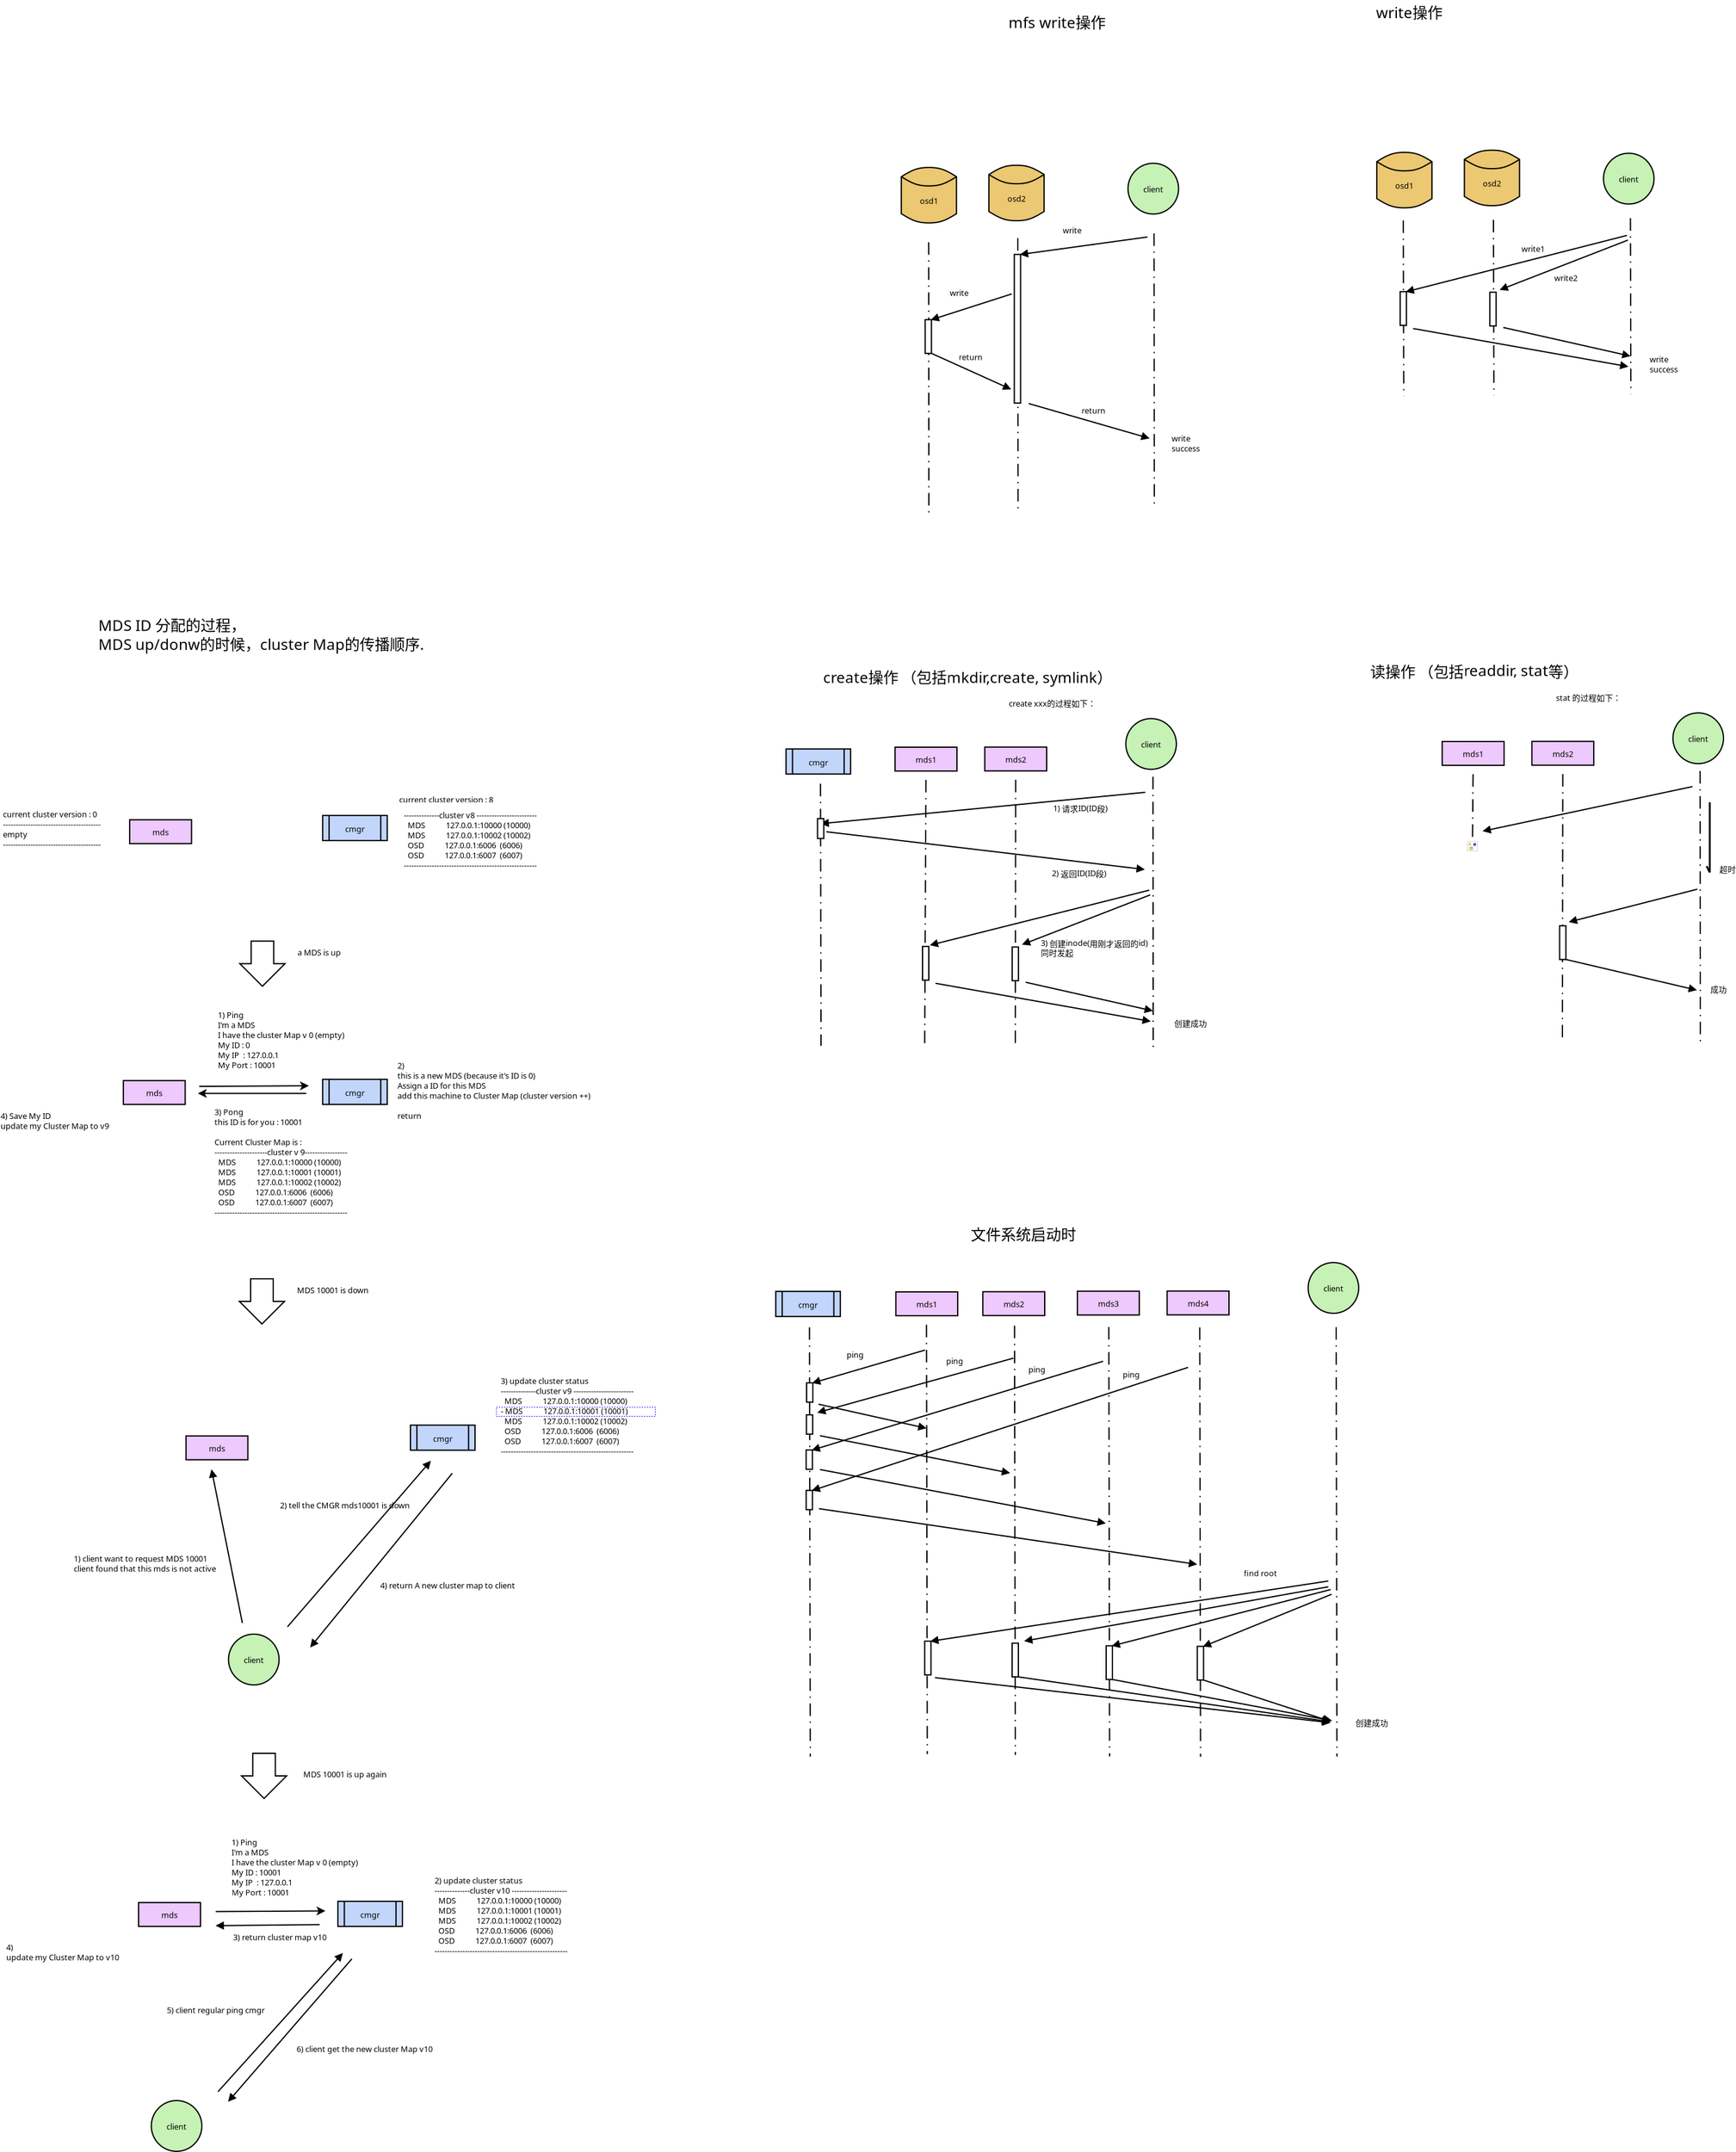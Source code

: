 <?xml version="1.0" encoding="UTF-8"?>
<dia:diagram xmlns:dia="http://www.lysator.liu.se/~alla/dia/">
  <dia:layer name="Background" visible="true" active="true">
    <dia:object type="Standard - Line" version="0" id="O0">
      <dia:attribute name="obj_pos">
        <dia:point val="170.264,-78.638"/>
      </dia:attribute>
      <dia:attribute name="obj_bb">
        <dia:rectangle val="152.613,-78.698;170.325,-73.979"/>
      </dia:attribute>
      <dia:attribute name="conn_endpoints">
        <dia:point val="170.264,-78.638"/>
        <dia:point val="152.674,-74.151"/>
      </dia:attribute>
      <dia:attribute name="numcp">
        <dia:int val="1"/>
      </dia:attribute>
      <dia:attribute name="end_arrow">
        <dia:enum val="3"/>
      </dia:attribute>
      <dia:attribute name="end_arrow_length">
        <dia:real val="0.5"/>
      </dia:attribute>
      <dia:attribute name="end_arrow_width">
        <dia:real val="0.5"/>
      </dia:attribute>
      <dia:connections>
        <dia:connection handle="1" to="O150" connection="2"/>
      </dia:connections>
    </dia:object>
    <dia:object type="Standard - Line" version="0" id="O1">
      <dia:attribute name="obj_pos">
        <dia:point val="159.615,-79.882"/>
      </dia:attribute>
      <dia:attribute name="obj_bb">
        <dia:rectangle val="159.565,-79.932;159.7,-65.815"/>
      </dia:attribute>
      <dia:attribute name="conn_endpoints">
        <dia:point val="159.615,-79.882"/>
        <dia:point val="159.65,-65.865"/>
      </dia:attribute>
      <dia:attribute name="numcp">
        <dia:int val="1"/>
      </dia:attribute>
      <dia:attribute name="line_style">
        <dia:enum val="2"/>
      </dia:attribute>
    </dia:object>
    <dia:object type="Standard - Line" version="0" id="O2">
      <dia:attribute name="obj_pos">
        <dia:point val="152.422,-79.833"/>
      </dia:attribute>
      <dia:attribute name="obj_bb">
        <dia:rectangle val="152.372,-79.883;152.506,-65.766"/>
      </dia:attribute>
      <dia:attribute name="conn_endpoints">
        <dia:point val="152.422,-79.833"/>
        <dia:point val="152.456,-65.816"/>
      </dia:attribute>
      <dia:attribute name="numcp">
        <dia:int val="1"/>
      </dia:attribute>
      <dia:attribute name="line_style">
        <dia:enum val="2"/>
      </dia:attribute>
    </dia:object>
    <dia:object type="Standard - Line" version="0" id="O3">
      <dia:attribute name="obj_pos">
        <dia:point val="105.045,8.454"/>
      </dia:attribute>
      <dia:attribute name="obj_bb">
        <dia:rectangle val="104.995,8.404;105.159,42.751"/>
      </dia:attribute>
      <dia:attribute name="conn_endpoints">
        <dia:point val="105.045,8.454"/>
        <dia:point val="105.109,42.701"/>
      </dia:attribute>
      <dia:attribute name="numcp">
        <dia:int val="1"/>
      </dia:attribute>
      <dia:attribute name="line_style">
        <dia:enum val="2"/>
      </dia:attribute>
    </dia:object>
    <dia:object type="Standard - Line" version="0" id="O4">
      <dia:attribute name="obj_pos">
        <dia:point val="114.381,8.253"/>
      </dia:attribute>
      <dia:attribute name="obj_bb">
        <dia:rectangle val="114.331,8.203;114.495,42.55"/>
      </dia:attribute>
      <dia:attribute name="conn_endpoints">
        <dia:point val="114.381,8.253"/>
        <dia:point val="114.445,42.5"/>
      </dia:attribute>
      <dia:attribute name="numcp">
        <dia:int val="1"/>
      </dia:attribute>
      <dia:attribute name="line_style">
        <dia:enum val="2"/>
      </dia:attribute>
    </dia:object>
    <dia:object type="Standard - Line" version="0" id="O5">
      <dia:attribute name="obj_pos">
        <dia:point val="121.404,8.323"/>
      </dia:attribute>
      <dia:attribute name="obj_bb">
        <dia:rectangle val="121.354,8.273;121.518,42.62"/>
      </dia:attribute>
      <dia:attribute name="conn_endpoints">
        <dia:point val="121.404,8.323"/>
        <dia:point val="121.468,42.57"/>
      </dia:attribute>
      <dia:attribute name="numcp">
        <dia:int val="1"/>
      </dia:attribute>
      <dia:attribute name="line_style">
        <dia:enum val="2"/>
      </dia:attribute>
    </dia:object>
    <dia:object type="Standard - Line" version="0" id="O6">
      <dia:attribute name="obj_pos">
        <dia:point val="128.928,8.431"/>
      </dia:attribute>
      <dia:attribute name="obj_bb">
        <dia:rectangle val="128.878,8.38;129.041,42.728"/>
      </dia:attribute>
      <dia:attribute name="conn_endpoints">
        <dia:point val="128.928,8.431"/>
        <dia:point val="128.991,42.678"/>
      </dia:attribute>
      <dia:attribute name="numcp">
        <dia:int val="1"/>
      </dia:attribute>
      <dia:attribute name="line_style">
        <dia:enum val="2"/>
      </dia:attribute>
    </dia:object>
    <dia:object type="Standard - Line" version="0" id="O7">
      <dia:attribute name="obj_pos">
        <dia:point val="136.182,8.461"/>
      </dia:attribute>
      <dia:attribute name="obj_bb">
        <dia:rectangle val="136.132,8.411;136.295,42.758"/>
      </dia:attribute>
      <dia:attribute name="conn_endpoints">
        <dia:point val="136.182,8.461"/>
        <dia:point val="136.245,42.708"/>
      </dia:attribute>
      <dia:attribute name="numcp">
        <dia:int val="1"/>
      </dia:attribute>
      <dia:attribute name="line_style">
        <dia:enum val="2"/>
      </dia:attribute>
    </dia:object>
    <dia:object type="Standard - Line" version="0" id="O8">
      <dia:attribute name="obj_pos">
        <dia:point val="147.066,8.446"/>
      </dia:attribute>
      <dia:attribute name="obj_bb">
        <dia:rectangle val="147.016,8.396;147.179,42.743"/>
      </dia:attribute>
      <dia:attribute name="conn_endpoints">
        <dia:point val="147.066,8.446"/>
        <dia:point val="147.129,42.693"/>
      </dia:attribute>
      <dia:attribute name="numcp">
        <dia:int val="1"/>
      </dia:attribute>
      <dia:attribute name="line_style">
        <dia:enum val="2"/>
      </dia:attribute>
    </dia:object>
    <dia:object type="Standard - Line" version="0" id="O9">
      <dia:attribute name="obj_pos">
        <dia:point val="114.553,-78.093"/>
      </dia:attribute>
      <dia:attribute name="obj_bb">
        <dia:rectangle val="114.503,-78.143;114.623,-56.352"/>
      </dia:attribute>
      <dia:attribute name="conn_endpoints">
        <dia:point val="114.553,-78.093"/>
        <dia:point val="114.573,-56.403"/>
      </dia:attribute>
      <dia:attribute name="numcp">
        <dia:int val="1"/>
      </dia:attribute>
      <dia:attribute name="line_style">
        <dia:enum val="2"/>
      </dia:attribute>
    </dia:object>
    <dia:object type="Standard - Line" version="0" id="O10">
      <dia:attribute name="obj_pos">
        <dia:point val="121.666,-78.423"/>
      </dia:attribute>
      <dia:attribute name="obj_bb">
        <dia:rectangle val="121.616,-78.473;121.736,-56.683"/>
      </dia:attribute>
      <dia:attribute name="conn_endpoints">
        <dia:point val="121.666,-78.423"/>
        <dia:point val="121.686,-56.733"/>
      </dia:attribute>
      <dia:attribute name="numcp">
        <dia:int val="1"/>
      </dia:attribute>
      <dia:attribute name="line_style">
        <dia:enum val="2"/>
      </dia:attribute>
    </dia:object>
    <dia:object type="Standard - Line" version="0" id="O11">
      <dia:attribute name="obj_pos">
        <dia:point val="132.536,-78.799"/>
      </dia:attribute>
      <dia:attribute name="obj_bb">
        <dia:rectangle val="132.486,-78.849;132.607,-57.059"/>
      </dia:attribute>
      <dia:attribute name="conn_endpoints">
        <dia:point val="132.536,-78.799"/>
        <dia:point val="132.557,-57.109"/>
      </dia:attribute>
      <dia:attribute name="numcp">
        <dia:int val="1"/>
      </dia:attribute>
      <dia:attribute name="line_style">
        <dia:enum val="2"/>
      </dia:attribute>
    </dia:object>
    <dia:object type="Flowchart - Predefined Process" version="1" id="O12">
      <dia:attribute name="obj_pos">
        <dia:point val="67.422,54.241"/>
      </dia:attribute>
      <dia:attribute name="obj_bb">
        <dia:rectangle val="67.373,54.191;72.623,56.291"/>
      </dia:attribute>
      <dia:attribute name="meta">
        <dia:composite type="dict"/>
      </dia:attribute>
      <dia:attribute name="elem_corner">
        <dia:point val="67.422,54.241"/>
      </dia:attribute>
      <dia:attribute name="elem_width">
        <dia:real val="5.15"/>
      </dia:attribute>
      <dia:attribute name="elem_height">
        <dia:real val="2"/>
      </dia:attribute>
      <dia:attribute name="line_width">
        <dia:real val="0.1"/>
      </dia:attribute>
      <dia:attribute name="line_colour">
        <dia:color val="#000000"/>
      </dia:attribute>
      <dia:attribute name="fill_colour">
        <dia:color val="#c2d6fc"/>
      </dia:attribute>
      <dia:attribute name="show_background">
        <dia:boolean val="true"/>
      </dia:attribute>
      <dia:attribute name="line_style">
        <dia:enum val="0"/>
        <dia:real val="1"/>
      </dia:attribute>
      <dia:attribute name="padding">
        <dia:real val="0.1"/>
      </dia:attribute>
      <dia:attribute name="text">
        <dia:composite type="text">
          <dia:attribute name="string">
            <dia:string>#cmgr#</dia:string>
          </dia:attribute>
          <dia:attribute name="font">
            <dia:font family="sans" style="0" name="Helvetica"/>
          </dia:attribute>
          <dia:attribute name="height">
            <dia:real val="0.8"/>
          </dia:attribute>
          <dia:attribute name="pos">
            <dia:point val="69.998,55.441"/>
          </dia:attribute>
          <dia:attribute name="color">
            <dia:color val="#000000"/>
          </dia:attribute>
          <dia:attribute name="alignment">
            <dia:enum val="1"/>
          </dia:attribute>
        </dia:composite>
      </dia:attribute>
      <dia:attribute name="text_fitting">
        <dia:enum val="1"/>
      </dia:attribute>
      <dia:attribute name="flip_horizontal">
        <dia:boolean val="false"/>
      </dia:attribute>
      <dia:attribute name="flip_vertical">
        <dia:boolean val="false"/>
      </dia:attribute>
      <dia:attribute name="subscale">
        <dia:real val="1"/>
      </dia:attribute>
    </dia:object>
    <dia:object type="Flowchart - Box" version="0" id="O13">
      <dia:attribute name="obj_pos">
        <dia:point val="51.523,54.341"/>
      </dia:attribute>
      <dia:attribute name="obj_bb">
        <dia:rectangle val="51.472,54.291;56.508,56.291"/>
      </dia:attribute>
      <dia:attribute name="elem_corner">
        <dia:point val="51.523,54.341"/>
      </dia:attribute>
      <dia:attribute name="elem_width">
        <dia:real val="4.935"/>
      </dia:attribute>
      <dia:attribute name="elem_height">
        <dia:real val="1.9"/>
      </dia:attribute>
      <dia:attribute name="inner_color">
        <dia:color val="#edc9fd"/>
      </dia:attribute>
      <dia:attribute name="show_background">
        <dia:boolean val="true"/>
      </dia:attribute>
      <dia:attribute name="padding">
        <dia:real val="0.5"/>
      </dia:attribute>
      <dia:attribute name="text">
        <dia:composite type="text">
          <dia:attribute name="string">
            <dia:string>#mds#</dia:string>
          </dia:attribute>
          <dia:attribute name="font">
            <dia:font family="sans" style="0" name="Helvetica"/>
          </dia:attribute>
          <dia:attribute name="height">
            <dia:real val="0.8"/>
          </dia:attribute>
          <dia:attribute name="pos">
            <dia:point val="53.99,55.486"/>
          </dia:attribute>
          <dia:attribute name="color">
            <dia:color val="#000000"/>
          </dia:attribute>
          <dia:attribute name="alignment">
            <dia:enum val="1"/>
          </dia:attribute>
        </dia:composite>
      </dia:attribute>
    </dia:object>
    <dia:object type="Flowchart - Ellipse" version="0" id="O14">
      <dia:attribute name="obj_pos">
        <dia:point val="58.697,32.929"/>
      </dia:attribute>
      <dia:attribute name="obj_bb">
        <dia:rectangle val="58.647,32.879;62.781,37.029"/>
      </dia:attribute>
      <dia:attribute name="elem_corner">
        <dia:point val="58.697,32.929"/>
      </dia:attribute>
      <dia:attribute name="elem_width">
        <dia:real val="4.033"/>
      </dia:attribute>
      <dia:attribute name="elem_height">
        <dia:real val="4.05"/>
      </dia:attribute>
      <dia:attribute name="inner_color">
        <dia:color val="#c6f2b5"/>
      </dia:attribute>
      <dia:attribute name="show_background">
        <dia:boolean val="true"/>
      </dia:attribute>
      <dia:attribute name="padding">
        <dia:real val="0.354"/>
      </dia:attribute>
      <dia:attribute name="text">
        <dia:composite type="text">
          <dia:attribute name="string">
            <dia:string>#client#</dia:string>
          </dia:attribute>
          <dia:attribute name="font">
            <dia:font family="sans" style="0" name="Helvetica"/>
          </dia:attribute>
          <dia:attribute name="height">
            <dia:real val="0.8"/>
          </dia:attribute>
          <dia:attribute name="pos">
            <dia:point val="60.714,35.149"/>
          </dia:attribute>
          <dia:attribute name="color">
            <dia:color val="#000000"/>
          </dia:attribute>
          <dia:attribute name="alignment">
            <dia:enum val="1"/>
          </dia:attribute>
        </dia:composite>
      </dia:attribute>
    </dia:object>
    <dia:object type="Standard - Line" version="0" id="O15">
      <dia:attribute name="obj_pos">
        <dia:point val="57.675,55.056"/>
      </dia:attribute>
      <dia:attribute name="obj_bb">
        <dia:rectangle val="57.625,54.649;66.475,55.372"/>
      </dia:attribute>
      <dia:attribute name="conn_endpoints">
        <dia:point val="57.675,55.056"/>
        <dia:point val="66.425,55.006"/>
      </dia:attribute>
      <dia:attribute name="numcp">
        <dia:int val="1"/>
      </dia:attribute>
      <dia:attribute name="end_arrow">
        <dia:enum val="22"/>
      </dia:attribute>
      <dia:attribute name="end_arrow_length">
        <dia:real val="0.5"/>
      </dia:attribute>
      <dia:attribute name="end_arrow_width">
        <dia:real val="0.5"/>
      </dia:attribute>
    </dia:object>
    <dia:object type="Flowchart - Predefined Process" version="1" id="O16">
      <dia:attribute name="obj_pos">
        <dia:point val="66.205,-11.325"/>
      </dia:attribute>
      <dia:attribute name="obj_bb">
        <dia:rectangle val="66.155,-11.375;71.405,-9.275"/>
      </dia:attribute>
      <dia:attribute name="meta">
        <dia:composite type="dict"/>
      </dia:attribute>
      <dia:attribute name="elem_corner">
        <dia:point val="66.205,-11.325"/>
      </dia:attribute>
      <dia:attribute name="elem_width">
        <dia:real val="5.15"/>
      </dia:attribute>
      <dia:attribute name="elem_height">
        <dia:real val="2"/>
      </dia:attribute>
      <dia:attribute name="line_width">
        <dia:real val="0.1"/>
      </dia:attribute>
      <dia:attribute name="line_colour">
        <dia:color val="#000000"/>
      </dia:attribute>
      <dia:attribute name="fill_colour">
        <dia:color val="#c2d6fc"/>
      </dia:attribute>
      <dia:attribute name="show_background">
        <dia:boolean val="true"/>
      </dia:attribute>
      <dia:attribute name="line_style">
        <dia:enum val="0"/>
        <dia:real val="1"/>
      </dia:attribute>
      <dia:attribute name="padding">
        <dia:real val="0.1"/>
      </dia:attribute>
      <dia:attribute name="text">
        <dia:composite type="text">
          <dia:attribute name="string">
            <dia:string>#cmgr#</dia:string>
          </dia:attribute>
          <dia:attribute name="font">
            <dia:font family="sans" style="0" name="Helvetica"/>
          </dia:attribute>
          <dia:attribute name="height">
            <dia:real val="0.8"/>
          </dia:attribute>
          <dia:attribute name="pos">
            <dia:point val="68.78,-10.125"/>
          </dia:attribute>
          <dia:attribute name="color">
            <dia:color val="#000000"/>
          </dia:attribute>
          <dia:attribute name="alignment">
            <dia:enum val="1"/>
          </dia:attribute>
        </dia:composite>
      </dia:attribute>
      <dia:attribute name="text_fitting">
        <dia:enum val="1"/>
      </dia:attribute>
      <dia:attribute name="flip_horizontal">
        <dia:boolean val="false"/>
      </dia:attribute>
      <dia:attribute name="flip_vertical">
        <dia:boolean val="false"/>
      </dia:attribute>
      <dia:attribute name="subscale">
        <dia:real val="1"/>
      </dia:attribute>
    </dia:object>
    <dia:object type="Flowchart - Box" version="0" id="O17">
      <dia:attribute name="obj_pos">
        <dia:point val="50.305,-11.225"/>
      </dia:attribute>
      <dia:attribute name="obj_bb">
        <dia:rectangle val="50.255,-11.275;55.29,-9.275"/>
      </dia:attribute>
      <dia:attribute name="elem_corner">
        <dia:point val="50.305,-11.225"/>
      </dia:attribute>
      <dia:attribute name="elem_width">
        <dia:real val="4.935"/>
      </dia:attribute>
      <dia:attribute name="elem_height">
        <dia:real val="1.9"/>
      </dia:attribute>
      <dia:attribute name="inner_color">
        <dia:color val="#edc9fd"/>
      </dia:attribute>
      <dia:attribute name="show_background">
        <dia:boolean val="true"/>
      </dia:attribute>
      <dia:attribute name="padding">
        <dia:real val="0.5"/>
      </dia:attribute>
      <dia:attribute name="text">
        <dia:composite type="text">
          <dia:attribute name="string">
            <dia:string>#mds#</dia:string>
          </dia:attribute>
          <dia:attribute name="font">
            <dia:font family="sans" style="0" name="Helvetica"/>
          </dia:attribute>
          <dia:attribute name="height">
            <dia:real val="0.8"/>
          </dia:attribute>
          <dia:attribute name="pos">
            <dia:point val="52.772,-10.08"/>
          </dia:attribute>
          <dia:attribute name="color">
            <dia:color val="#000000"/>
          </dia:attribute>
          <dia:attribute name="alignment">
            <dia:enum val="1"/>
          </dia:attribute>
        </dia:composite>
      </dia:attribute>
    </dia:object>
    <dia:object type="Standard - Line" version="0" id="O18">
      <dia:attribute name="obj_pos">
        <dia:point val="56.358,-10.76"/>
      </dia:attribute>
      <dia:attribute name="obj_bb">
        <dia:rectangle val="56.307,-11.168;65.158,-10.444"/>
      </dia:attribute>
      <dia:attribute name="conn_endpoints">
        <dia:point val="56.358,-10.76"/>
        <dia:point val="65.108,-10.81"/>
      </dia:attribute>
      <dia:attribute name="numcp">
        <dia:int val="1"/>
      </dia:attribute>
      <dia:attribute name="end_arrow">
        <dia:enum val="22"/>
      </dia:attribute>
      <dia:attribute name="end_arrow_length">
        <dia:real val="0.5"/>
      </dia:attribute>
      <dia:attribute name="end_arrow_width">
        <dia:real val="0.5"/>
      </dia:attribute>
    </dia:object>
    <dia:object type="Standard - Text" version="1" id="O19">
      <dia:attribute name="obj_pos">
        <dia:point val="57.858,-16.21"/>
      </dia:attribute>
      <dia:attribute name="obj_bb">
        <dia:rectangle val="57.858,-16.805;68.957,-10.457"/>
      </dia:attribute>
      <dia:attribute name="text">
        <dia:composite type="text">
          <dia:attribute name="string">
            <dia:string>#1) Ping
I'm a MDS
I have the cluster Map v 0 (empty)
My ID : 0
My IP  : 127.0.0.1
My Port : 10001

#</dia:string>
          </dia:attribute>
          <dia:attribute name="font">
            <dia:font family="sans" style="0" name="Helvetica"/>
          </dia:attribute>
          <dia:attribute name="height">
            <dia:real val="0.8"/>
          </dia:attribute>
          <dia:attribute name="pos">
            <dia:point val="57.858,-16.21"/>
          </dia:attribute>
          <dia:attribute name="color">
            <dia:color val="#000000"/>
          </dia:attribute>
          <dia:attribute name="alignment">
            <dia:enum val="0"/>
          </dia:attribute>
        </dia:composite>
      </dia:attribute>
      <dia:attribute name="valign">
        <dia:enum val="3"/>
      </dia:attribute>
    </dia:object>
    <dia:object type="Standard - Line" version="0" id="O20">
      <dia:attribute name="obj_pos">
        <dia:point val="64.9,-10.2"/>
      </dia:attribute>
      <dia:attribute name="obj_bb">
        <dia:rectangle val="56.2,-10.562;64.95,-9.838"/>
      </dia:attribute>
      <dia:attribute name="conn_endpoints">
        <dia:point val="64.9,-10.2"/>
        <dia:point val="56.25,-10.2"/>
      </dia:attribute>
      <dia:attribute name="numcp">
        <dia:int val="1"/>
      </dia:attribute>
      <dia:attribute name="end_arrow">
        <dia:enum val="22"/>
      </dia:attribute>
      <dia:attribute name="end_arrow_length">
        <dia:real val="0.5"/>
      </dia:attribute>
      <dia:attribute name="end_arrow_width">
        <dia:real val="0.5"/>
      </dia:attribute>
    </dia:object>
    <dia:object type="Standard - Text" version="1" id="O21">
      <dia:attribute name="obj_pos">
        <dia:point val="57.577,-8.479"/>
      </dia:attribute>
      <dia:attribute name="obj_bb">
        <dia:rectangle val="57.577,-9.074;69.767,2.873"/>
      </dia:attribute>
      <dia:attribute name="text">
        <dia:composite type="text">
          <dia:attribute name="string">
            <dia:string>#3) Pong
this ID is for you : 10001

Current Cluster Map is : 
---------------------cluster v 9-----------------
  MDS           127.0.0.1:10000 (10000)
  MDS           127.0.0.1:10001 (10001)
  MDS           127.0.0.1:10002 (10002)
  OSD           127.0.0.1:6006  (6006)
  OSD           127.0.0.1:6007  (6007)
-----------------------------------------------------



#</dia:string>
          </dia:attribute>
          <dia:attribute name="font">
            <dia:font family="sans" style="0" name="Helvetica"/>
          </dia:attribute>
          <dia:attribute name="height">
            <dia:real val="0.8"/>
          </dia:attribute>
          <dia:attribute name="pos">
            <dia:point val="57.577,-8.479"/>
          </dia:attribute>
          <dia:attribute name="color">
            <dia:color val="#000000"/>
          </dia:attribute>
          <dia:attribute name="alignment">
            <dia:enum val="0"/>
          </dia:attribute>
        </dia:composite>
      </dia:attribute>
      <dia:attribute name="valign">
        <dia:enum val="3"/>
      </dia:attribute>
    </dia:object>
    <dia:object type="Standard - Text" version="1" id="O22">
      <dia:attribute name="obj_pos">
        <dia:point val="72.172,-12.18"/>
      </dia:attribute>
      <dia:attribute name="obj_bb">
        <dia:rectangle val="72.172,-12.775;89.275,-5.628"/>
      </dia:attribute>
      <dia:attribute name="text">
        <dia:composite type="text">
          <dia:attribute name="string">
            <dia:string>#2) 
this is a new MDS (because it's ID is 0)
Assign a ID for this MDS
add this machine to Cluster Map (cluster version ++)

return 


#</dia:string>
          </dia:attribute>
          <dia:attribute name="font">
            <dia:font family="sans" style="0" name="Helvetica"/>
          </dia:attribute>
          <dia:attribute name="height">
            <dia:real val="0.8"/>
          </dia:attribute>
          <dia:attribute name="pos">
            <dia:point val="72.172,-12.18"/>
          </dia:attribute>
          <dia:attribute name="color">
            <dia:color val="#000000"/>
          </dia:attribute>
          <dia:attribute name="alignment">
            <dia:enum val="0"/>
          </dia:attribute>
        </dia:composite>
      </dia:attribute>
      <dia:attribute name="valign">
        <dia:enum val="3"/>
      </dia:attribute>
    </dia:object>
    <dia:object type="Flowchart - Predefined Process" version="1" id="O23">
      <dia:attribute name="obj_pos">
        <dia:point val="66.206,-32.371"/>
      </dia:attribute>
      <dia:attribute name="obj_bb">
        <dia:rectangle val="66.156,-32.421;71.406,-30.321"/>
      </dia:attribute>
      <dia:attribute name="meta">
        <dia:composite type="dict"/>
      </dia:attribute>
      <dia:attribute name="elem_corner">
        <dia:point val="66.206,-32.371"/>
      </dia:attribute>
      <dia:attribute name="elem_width">
        <dia:real val="5.15"/>
      </dia:attribute>
      <dia:attribute name="elem_height">
        <dia:real val="2"/>
      </dia:attribute>
      <dia:attribute name="line_width">
        <dia:real val="0.1"/>
      </dia:attribute>
      <dia:attribute name="line_colour">
        <dia:color val="#000000"/>
      </dia:attribute>
      <dia:attribute name="fill_colour">
        <dia:color val="#c2d6fc"/>
      </dia:attribute>
      <dia:attribute name="show_background">
        <dia:boolean val="true"/>
      </dia:attribute>
      <dia:attribute name="line_style">
        <dia:enum val="0"/>
        <dia:real val="1"/>
      </dia:attribute>
      <dia:attribute name="padding">
        <dia:real val="0.1"/>
      </dia:attribute>
      <dia:attribute name="text">
        <dia:composite type="text">
          <dia:attribute name="string">
            <dia:string>#cmgr#</dia:string>
          </dia:attribute>
          <dia:attribute name="font">
            <dia:font family="sans" style="0" name="Helvetica"/>
          </dia:attribute>
          <dia:attribute name="height">
            <dia:real val="0.8"/>
          </dia:attribute>
          <dia:attribute name="pos">
            <dia:point val="68.781,-31.171"/>
          </dia:attribute>
          <dia:attribute name="color">
            <dia:color val="#000000"/>
          </dia:attribute>
          <dia:attribute name="alignment">
            <dia:enum val="1"/>
          </dia:attribute>
        </dia:composite>
      </dia:attribute>
      <dia:attribute name="text_fitting">
        <dia:enum val="1"/>
      </dia:attribute>
      <dia:attribute name="flip_horizontal">
        <dia:boolean val="false"/>
      </dia:attribute>
      <dia:attribute name="flip_vertical">
        <dia:boolean val="false"/>
      </dia:attribute>
      <dia:attribute name="subscale">
        <dia:real val="1"/>
      </dia:attribute>
    </dia:object>
    <dia:object type="Standard - Text" version="1" id="O24">
      <dia:attribute name="obj_pos">
        <dia:point val="72.321,-33.391"/>
      </dia:attribute>
      <dia:attribute name="obj_bb">
        <dia:rectangle val="72.321,-33.986;80.581,-30.039"/>
      </dia:attribute>
      <dia:attribute name="text">
        <dia:composite type="text">
          <dia:attribute name="string">
            <dia:string>#current cluster version : 8



#</dia:string>
          </dia:attribute>
          <dia:attribute name="font">
            <dia:font family="sans" style="0" name="Helvetica"/>
          </dia:attribute>
          <dia:attribute name="height">
            <dia:real val="0.8"/>
          </dia:attribute>
          <dia:attribute name="pos">
            <dia:point val="72.321,-33.391"/>
          </dia:attribute>
          <dia:attribute name="color">
            <dia:color val="#000000"/>
          </dia:attribute>
          <dia:attribute name="alignment">
            <dia:enum val="0"/>
          </dia:attribute>
        </dia:composite>
      </dia:attribute>
      <dia:attribute name="valign">
        <dia:enum val="3"/>
      </dia:attribute>
    </dia:object>
    <dia:object type="Standard - Text" version="1" id="O25">
      <dia:attribute name="obj_pos">
        <dia:point val="40.515,-8.17"/>
      </dia:attribute>
      <dia:attribute name="obj_bb">
        <dia:rectangle val="40.515,-8.765;49.84,-6.418"/>
      </dia:attribute>
      <dia:attribute name="text">
        <dia:composite type="text">
          <dia:attribute name="string">
            <dia:string>#4) Save My ID
update my Cluster Map to v9
#</dia:string>
          </dia:attribute>
          <dia:attribute name="font">
            <dia:font family="sans" style="0" name="Helvetica"/>
          </dia:attribute>
          <dia:attribute name="height">
            <dia:real val="0.8"/>
          </dia:attribute>
          <dia:attribute name="pos">
            <dia:point val="40.515,-8.17"/>
          </dia:attribute>
          <dia:attribute name="color">
            <dia:color val="#000000"/>
          </dia:attribute>
          <dia:attribute name="alignment">
            <dia:enum val="0"/>
          </dia:attribute>
        </dia:composite>
      </dia:attribute>
      <dia:attribute name="valign">
        <dia:enum val="3"/>
      </dia:attribute>
    </dia:object>
    <dia:object type="Standard - Text" version="1" id="O26">
      <dia:attribute name="obj_pos">
        <dia:point val="72.691,-32.151"/>
      </dia:attribute>
      <dia:attribute name="obj_bb">
        <dia:rectangle val="72.691,-32.746;84.881,-27.199"/>
      </dia:attribute>
      <dia:attribute name="text">
        <dia:composite type="text">
          <dia:attribute name="string">
            <dia:string>#--------------cluster v8 ------------------------
  MDS           127.0.0.1:10000 (10000)
  MDS           127.0.0.1:10002 (10002)
  OSD           127.0.0.1:6006  (6006)
  OSD           127.0.0.1:6007  (6007)
-----------------------------------------------------
#</dia:string>
          </dia:attribute>
          <dia:attribute name="font">
            <dia:font family="sans" style="0" name="Helvetica"/>
          </dia:attribute>
          <dia:attribute name="height">
            <dia:real val="0.8"/>
          </dia:attribute>
          <dia:attribute name="pos">
            <dia:point val="72.691,-32.151"/>
          </dia:attribute>
          <dia:attribute name="color">
            <dia:color val="#000000"/>
          </dia:attribute>
          <dia:attribute name="alignment">
            <dia:enum val="0"/>
          </dia:attribute>
        </dia:composite>
      </dia:attribute>
      <dia:attribute name="valign">
        <dia:enum val="3"/>
      </dia:attribute>
    </dia:object>
    <dia:object type="Geometric - Down Arrow" version="1" id="O27">
      <dia:attribute name="obj_pos">
        <dia:point val="59.6,-22.35"/>
      </dia:attribute>
      <dia:attribute name="obj_bb">
        <dia:rectangle val="59.479,-22.4;63.321,-18.679"/>
      </dia:attribute>
      <dia:attribute name="meta">
        <dia:composite type="dict"/>
      </dia:attribute>
      <dia:attribute name="elem_corner">
        <dia:point val="59.6,-22.35"/>
      </dia:attribute>
      <dia:attribute name="elem_width">
        <dia:real val="3.6"/>
      </dia:attribute>
      <dia:attribute name="elem_height">
        <dia:real val="3.6"/>
      </dia:attribute>
      <dia:attribute name="line_width">
        <dia:real val="0.1"/>
      </dia:attribute>
      <dia:attribute name="line_colour">
        <dia:color val="#000000"/>
      </dia:attribute>
      <dia:attribute name="fill_colour">
        <dia:color val="#ffffff"/>
      </dia:attribute>
      <dia:attribute name="show_background">
        <dia:boolean val="true"/>
      </dia:attribute>
      <dia:attribute name="line_style">
        <dia:enum val="0"/>
        <dia:real val="1"/>
      </dia:attribute>
      <dia:attribute name="flip_horizontal">
        <dia:boolean val="false"/>
      </dia:attribute>
      <dia:attribute name="flip_vertical">
        <dia:boolean val="false"/>
      </dia:attribute>
      <dia:attribute name="subscale">
        <dia:real val="1"/>
      </dia:attribute>
    </dia:object>
    <dia:object type="Standard - Text" version="1" id="O28">
      <dia:attribute name="obj_pos">
        <dia:point val="64.2,-21.2"/>
      </dia:attribute>
      <dia:attribute name="obj_bb">
        <dia:rectangle val="64.2,-21.795;67.975,-21.047"/>
      </dia:attribute>
      <dia:attribute name="text">
        <dia:composite type="text">
          <dia:attribute name="string">
            <dia:string>#a MDS is up#</dia:string>
          </dia:attribute>
          <dia:attribute name="font">
            <dia:font family="sans" style="0" name="Helvetica"/>
          </dia:attribute>
          <dia:attribute name="height">
            <dia:real val="0.8"/>
          </dia:attribute>
          <dia:attribute name="pos">
            <dia:point val="64.2,-21.2"/>
          </dia:attribute>
          <dia:attribute name="color">
            <dia:color val="#000000"/>
          </dia:attribute>
          <dia:attribute name="alignment">
            <dia:enum val="0"/>
          </dia:attribute>
        </dia:composite>
      </dia:attribute>
      <dia:attribute name="valign">
        <dia:enum val="3"/>
      </dia:attribute>
    </dia:object>
    <dia:object type="Geometric - Down Arrow" version="1" id="O29">
      <dia:attribute name="obj_pos">
        <dia:point val="59.562,4.589"/>
      </dia:attribute>
      <dia:attribute name="obj_bb">
        <dia:rectangle val="59.441,4.539;63.283,8.26"/>
      </dia:attribute>
      <dia:attribute name="meta">
        <dia:composite type="dict"/>
      </dia:attribute>
      <dia:attribute name="elem_corner">
        <dia:point val="59.562,4.589"/>
      </dia:attribute>
      <dia:attribute name="elem_width">
        <dia:real val="3.6"/>
      </dia:attribute>
      <dia:attribute name="elem_height">
        <dia:real val="3.6"/>
      </dia:attribute>
      <dia:attribute name="line_width">
        <dia:real val="0.1"/>
      </dia:attribute>
      <dia:attribute name="line_colour">
        <dia:color val="#000000"/>
      </dia:attribute>
      <dia:attribute name="fill_colour">
        <dia:color val="#ffffff"/>
      </dia:attribute>
      <dia:attribute name="show_background">
        <dia:boolean val="true"/>
      </dia:attribute>
      <dia:attribute name="line_style">
        <dia:enum val="0"/>
        <dia:real val="1"/>
      </dia:attribute>
      <dia:attribute name="flip_horizontal">
        <dia:boolean val="false"/>
      </dia:attribute>
      <dia:attribute name="flip_vertical">
        <dia:boolean val="false"/>
      </dia:attribute>
      <dia:attribute name="subscale">
        <dia:real val="1"/>
      </dia:attribute>
    </dia:object>
    <dia:object type="Standard - Text" version="1" id="O30">
      <dia:attribute name="obj_pos">
        <dia:point val="64.162,5.739"/>
      </dia:attribute>
      <dia:attribute name="obj_bb">
        <dia:rectangle val="64.162,5.144;70.497,5.892"/>
      </dia:attribute>
      <dia:attribute name="text">
        <dia:composite type="text">
          <dia:attribute name="string">
            <dia:string>#MDS 10001 is down#</dia:string>
          </dia:attribute>
          <dia:attribute name="font">
            <dia:font family="sans" style="0" name="Helvetica"/>
          </dia:attribute>
          <dia:attribute name="height">
            <dia:real val="0.8"/>
          </dia:attribute>
          <dia:attribute name="pos">
            <dia:point val="64.162,5.739"/>
          </dia:attribute>
          <dia:attribute name="color">
            <dia:color val="#000000"/>
          </dia:attribute>
          <dia:attribute name="alignment">
            <dia:enum val="0"/>
          </dia:attribute>
        </dia:composite>
      </dia:attribute>
      <dia:attribute name="valign">
        <dia:enum val="3"/>
      </dia:attribute>
    </dia:object>
    <dia:object type="Flowchart - Box" version="0" id="O31">
      <dia:attribute name="obj_pos">
        <dia:point val="55.305,17.119"/>
      </dia:attribute>
      <dia:attribute name="obj_bb">
        <dia:rectangle val="55.255,17.069;60.29,19.069"/>
      </dia:attribute>
      <dia:attribute name="elem_corner">
        <dia:point val="55.305,17.119"/>
      </dia:attribute>
      <dia:attribute name="elem_width">
        <dia:real val="4.935"/>
      </dia:attribute>
      <dia:attribute name="elem_height">
        <dia:real val="1.9"/>
      </dia:attribute>
      <dia:attribute name="inner_color">
        <dia:color val="#edc9fd"/>
      </dia:attribute>
      <dia:attribute name="show_background">
        <dia:boolean val="true"/>
      </dia:attribute>
      <dia:attribute name="padding">
        <dia:real val="0.5"/>
      </dia:attribute>
      <dia:attribute name="text">
        <dia:composite type="text">
          <dia:attribute name="string">
            <dia:string>#mds#</dia:string>
          </dia:attribute>
          <dia:attribute name="font">
            <dia:font family="sans" style="0" name="Helvetica"/>
          </dia:attribute>
          <dia:attribute name="height">
            <dia:real val="0.8"/>
          </dia:attribute>
          <dia:attribute name="pos">
            <dia:point val="57.772,18.264"/>
          </dia:attribute>
          <dia:attribute name="color">
            <dia:color val="#000000"/>
          </dia:attribute>
          <dia:attribute name="alignment">
            <dia:enum val="1"/>
          </dia:attribute>
        </dia:composite>
      </dia:attribute>
    </dia:object>
    <dia:object type="Standard - Text" version="1" id="O32">
      <dia:attribute name="obj_pos">
        <dia:point val="46.35,27.144"/>
      </dia:attribute>
      <dia:attribute name="obj_bb">
        <dia:rectangle val="46.35,26.549;58.69,28.097"/>
      </dia:attribute>
      <dia:attribute name="text">
        <dia:composite type="text">
          <dia:attribute name="string">
            <dia:string>#1) client want to request MDS 10001
client found that this mds is not active#</dia:string>
          </dia:attribute>
          <dia:attribute name="font">
            <dia:font family="sans" style="0" name="Helvetica"/>
          </dia:attribute>
          <dia:attribute name="height">
            <dia:real val="0.8"/>
          </dia:attribute>
          <dia:attribute name="pos">
            <dia:point val="46.35,27.144"/>
          </dia:attribute>
          <dia:attribute name="color">
            <dia:color val="#000000"/>
          </dia:attribute>
          <dia:attribute name="alignment">
            <dia:enum val="0"/>
          </dia:attribute>
        </dia:composite>
      </dia:attribute>
      <dia:attribute name="valign">
        <dia:enum val="3"/>
      </dia:attribute>
    </dia:object>
    <dia:object type="Standard - Line" version="0" id="O33">
      <dia:attribute name="obj_pos">
        <dia:point val="59.8,32.044"/>
      </dia:attribute>
      <dia:attribute name="obj_bb">
        <dia:rectangle val="57.144,19.784;59.859,32.103"/>
      </dia:attribute>
      <dia:attribute name="conn_endpoints">
        <dia:point val="59.8,32.044"/>
        <dia:point val="57.35,19.844"/>
      </dia:attribute>
      <dia:attribute name="numcp">
        <dia:int val="1"/>
      </dia:attribute>
      <dia:attribute name="end_arrow">
        <dia:enum val="3"/>
      </dia:attribute>
      <dia:attribute name="end_arrow_length">
        <dia:real val="0.5"/>
      </dia:attribute>
      <dia:attribute name="end_arrow_width">
        <dia:real val="0.5"/>
      </dia:attribute>
    </dia:object>
    <dia:object type="Flowchart - Predefined Process" version="1" id="O34">
      <dia:attribute name="obj_pos">
        <dia:point val="73.212,16.259"/>
      </dia:attribute>
      <dia:attribute name="obj_bb">
        <dia:rectangle val="73.162,16.209;78.412,18.309"/>
      </dia:attribute>
      <dia:attribute name="meta">
        <dia:composite type="dict"/>
      </dia:attribute>
      <dia:attribute name="elem_corner">
        <dia:point val="73.212,16.259"/>
      </dia:attribute>
      <dia:attribute name="elem_width">
        <dia:real val="5.15"/>
      </dia:attribute>
      <dia:attribute name="elem_height">
        <dia:real val="2"/>
      </dia:attribute>
      <dia:attribute name="line_width">
        <dia:real val="0.1"/>
      </dia:attribute>
      <dia:attribute name="line_colour">
        <dia:color val="#000000"/>
      </dia:attribute>
      <dia:attribute name="fill_colour">
        <dia:color val="#c2d6fc"/>
      </dia:attribute>
      <dia:attribute name="show_background">
        <dia:boolean val="true"/>
      </dia:attribute>
      <dia:attribute name="line_style">
        <dia:enum val="0"/>
        <dia:real val="1"/>
      </dia:attribute>
      <dia:attribute name="padding">
        <dia:real val="0.1"/>
      </dia:attribute>
      <dia:attribute name="text">
        <dia:composite type="text">
          <dia:attribute name="string">
            <dia:string>#cmgr#</dia:string>
          </dia:attribute>
          <dia:attribute name="font">
            <dia:font family="sans" style="0" name="Helvetica"/>
          </dia:attribute>
          <dia:attribute name="height">
            <dia:real val="0.8"/>
          </dia:attribute>
          <dia:attribute name="pos">
            <dia:point val="75.787,17.459"/>
          </dia:attribute>
          <dia:attribute name="color">
            <dia:color val="#000000"/>
          </dia:attribute>
          <dia:attribute name="alignment">
            <dia:enum val="1"/>
          </dia:attribute>
        </dia:composite>
      </dia:attribute>
      <dia:attribute name="text_fitting">
        <dia:enum val="1"/>
      </dia:attribute>
      <dia:attribute name="flip_horizontal">
        <dia:boolean val="false"/>
      </dia:attribute>
      <dia:attribute name="flip_vertical">
        <dia:boolean val="false"/>
      </dia:attribute>
      <dia:attribute name="subscale">
        <dia:real val="1"/>
      </dia:attribute>
    </dia:object>
    <dia:object type="Standard - Line" version="0" id="O35">
      <dia:attribute name="obj_pos">
        <dia:point val="63.4,32.344"/>
      </dia:attribute>
      <dia:attribute name="obj_bb">
        <dia:rectangle val="63.33,19.074;74.871,32.415"/>
      </dia:attribute>
      <dia:attribute name="conn_endpoints">
        <dia:point val="63.4,32.344"/>
        <dia:point val="74.8,19.144"/>
      </dia:attribute>
      <dia:attribute name="numcp">
        <dia:int val="1"/>
      </dia:attribute>
      <dia:attribute name="end_arrow">
        <dia:enum val="3"/>
      </dia:attribute>
      <dia:attribute name="end_arrow_length">
        <dia:real val="0.5"/>
      </dia:attribute>
      <dia:attribute name="end_arrow_width">
        <dia:real val="0.5"/>
      </dia:attribute>
    </dia:object>
    <dia:object type="Standard - Text" version="1" id="O36">
      <dia:attribute name="obj_pos">
        <dia:point val="62.8,22.894"/>
      </dia:attribute>
      <dia:attribute name="obj_bb">
        <dia:rectangle val="62.8,22.299;74.502,23.047"/>
      </dia:attribute>
      <dia:attribute name="text">
        <dia:composite type="text">
          <dia:attribute name="string">
            <dia:string>#2) tell the CMGR mds10001 is down #</dia:string>
          </dia:attribute>
          <dia:attribute name="font">
            <dia:font family="sans" style="0" name="Helvetica"/>
          </dia:attribute>
          <dia:attribute name="height">
            <dia:real val="0.8"/>
          </dia:attribute>
          <dia:attribute name="pos">
            <dia:point val="62.8,22.894"/>
          </dia:attribute>
          <dia:attribute name="color">
            <dia:color val="#000000"/>
          </dia:attribute>
          <dia:attribute name="alignment">
            <dia:enum val="0"/>
          </dia:attribute>
        </dia:composite>
      </dia:attribute>
      <dia:attribute name="valign">
        <dia:enum val="3"/>
      </dia:attribute>
    </dia:object>
    <dia:object type="Standard - Text" version="1" id="O37">
      <dia:attribute name="obj_pos">
        <dia:point val="80.415,12.969"/>
      </dia:attribute>
      <dia:attribute name="obj_bb">
        <dia:rectangle val="80.415,12.374;92.605,19.522"/>
      </dia:attribute>
      <dia:attribute name="text">
        <dia:composite type="text">
          <dia:attribute name="string">
            <dia:string>#3) update cluster status 
--------------cluster v9 ------------------------
  MDS           127.0.0.1:10000 (10000)
- MDS           127.0.0.1:10001 (10001)
  MDS           127.0.0.1:10002 (10002)
  OSD           127.0.0.1:6006  (6006)
  OSD           127.0.0.1:6007  (6007)
-----------------------------------------------------
#</dia:string>
          </dia:attribute>
          <dia:attribute name="font">
            <dia:font family="sans" style="0" name="Helvetica"/>
          </dia:attribute>
          <dia:attribute name="height">
            <dia:real val="0.8"/>
          </dia:attribute>
          <dia:attribute name="pos">
            <dia:point val="80.415,12.969"/>
          </dia:attribute>
          <dia:attribute name="color">
            <dia:color val="#000000"/>
          </dia:attribute>
          <dia:attribute name="alignment">
            <dia:enum val="0"/>
          </dia:attribute>
        </dia:composite>
      </dia:attribute>
      <dia:attribute name="valign">
        <dia:enum val="3"/>
      </dia:attribute>
    </dia:object>
    <dia:object type="Standard - Line" version="0" id="O38">
      <dia:attribute name="obj_pos">
        <dia:point val="76.55,20.094"/>
      </dia:attribute>
      <dia:attribute name="obj_bb">
        <dia:rectangle val="65.18,20.024;76.62,34.015"/>
      </dia:attribute>
      <dia:attribute name="conn_endpoints">
        <dia:point val="76.55,20.094"/>
        <dia:point val="65.25,33.944"/>
      </dia:attribute>
      <dia:attribute name="numcp">
        <dia:int val="1"/>
      </dia:attribute>
      <dia:attribute name="end_arrow">
        <dia:enum val="3"/>
      </dia:attribute>
      <dia:attribute name="end_arrow_length">
        <dia:real val="0.5"/>
      </dia:attribute>
      <dia:attribute name="end_arrow_width">
        <dia:real val="0.5"/>
      </dia:attribute>
    </dia:object>
    <dia:object type="Standard - Text" version="1" id="O39">
      <dia:attribute name="obj_pos">
        <dia:point val="70.808,29.284"/>
      </dia:attribute>
      <dia:attribute name="obj_bb">
        <dia:rectangle val="70.808,28.689;82.595,29.437"/>
      </dia:attribute>
      <dia:attribute name="text">
        <dia:composite type="text">
          <dia:attribute name="string">
            <dia:string>#4) return A new cluster map to client#</dia:string>
          </dia:attribute>
          <dia:attribute name="font">
            <dia:font family="sans" style="0" name="Helvetica"/>
          </dia:attribute>
          <dia:attribute name="height">
            <dia:real val="0.8"/>
          </dia:attribute>
          <dia:attribute name="pos">
            <dia:point val="70.808,29.284"/>
          </dia:attribute>
          <dia:attribute name="color">
            <dia:color val="#000000"/>
          </dia:attribute>
          <dia:attribute name="alignment">
            <dia:enum val="0"/>
          </dia:attribute>
        </dia:composite>
      </dia:attribute>
      <dia:attribute name="valign">
        <dia:enum val="3"/>
      </dia:attribute>
    </dia:object>
    <dia:object type="Geometric - Down Arrow" version="1" id="O40">
      <dia:attribute name="obj_pos">
        <dia:point val="59.732,42.434"/>
      </dia:attribute>
      <dia:attribute name="obj_bb">
        <dia:rectangle val="59.611,42.384;63.452,46.105"/>
      </dia:attribute>
      <dia:attribute name="meta">
        <dia:composite type="dict"/>
      </dia:attribute>
      <dia:attribute name="elem_corner">
        <dia:point val="59.732,42.434"/>
      </dia:attribute>
      <dia:attribute name="elem_width">
        <dia:real val="3.6"/>
      </dia:attribute>
      <dia:attribute name="elem_height">
        <dia:real val="3.6"/>
      </dia:attribute>
      <dia:attribute name="line_width">
        <dia:real val="0.1"/>
      </dia:attribute>
      <dia:attribute name="line_colour">
        <dia:color val="#000000"/>
      </dia:attribute>
      <dia:attribute name="fill_colour">
        <dia:color val="#ffffff"/>
      </dia:attribute>
      <dia:attribute name="show_background">
        <dia:boolean val="true"/>
      </dia:attribute>
      <dia:attribute name="line_style">
        <dia:enum val="0"/>
        <dia:real val="1"/>
      </dia:attribute>
      <dia:attribute name="flip_horizontal">
        <dia:boolean val="false"/>
      </dia:attribute>
      <dia:attribute name="flip_vertical">
        <dia:boolean val="false"/>
      </dia:attribute>
      <dia:attribute name="subscale">
        <dia:real val="1"/>
      </dia:attribute>
    </dia:object>
    <dia:object type="Standard - Text" version="1" id="O41">
      <dia:attribute name="obj_pos">
        <dia:point val="64.659,44.347"/>
      </dia:attribute>
      <dia:attribute name="obj_bb">
        <dia:rectangle val="64.659,43.752;72.056,44.5"/>
      </dia:attribute>
      <dia:attribute name="text">
        <dia:composite type="text">
          <dia:attribute name="string">
            <dia:string>#MDS 10001 is up again#</dia:string>
          </dia:attribute>
          <dia:attribute name="font">
            <dia:font family="sans" style="0" name="Helvetica"/>
          </dia:attribute>
          <dia:attribute name="height">
            <dia:real val="0.8"/>
          </dia:attribute>
          <dia:attribute name="pos">
            <dia:point val="64.659,44.347"/>
          </dia:attribute>
          <dia:attribute name="color">
            <dia:color val="#000000"/>
          </dia:attribute>
          <dia:attribute name="alignment">
            <dia:enum val="0"/>
          </dia:attribute>
        </dia:composite>
      </dia:attribute>
      <dia:attribute name="valign">
        <dia:enum val="3"/>
      </dia:attribute>
    </dia:object>
    <dia:object type="Standard - Text" version="1" id="O42">
      <dia:attribute name="obj_pos">
        <dia:point val="75.137,52.828"/>
      </dia:attribute>
      <dia:attribute name="obj_bb">
        <dia:rectangle val="75.137,52.233;87.327,59.381"/>
      </dia:attribute>
      <dia:attribute name="text">
        <dia:composite type="text">
          <dia:attribute name="string">
            <dia:string>#2) update cluster status 
--------------cluster v10 ----------------------
  MDS           127.0.0.1:10000 (10000)
  MDS           127.0.0.1:10001 (10001)
  MDS           127.0.0.1:10002 (10002)
  OSD           127.0.0.1:6006  (6006)
  OSD           127.0.0.1:6007  (6007)
-----------------------------------------------------
#</dia:string>
          </dia:attribute>
          <dia:attribute name="font">
            <dia:font family="sans" style="0" name="Helvetica"/>
          </dia:attribute>
          <dia:attribute name="height">
            <dia:real val="0.8"/>
          </dia:attribute>
          <dia:attribute name="pos">
            <dia:point val="75.137,52.828"/>
          </dia:attribute>
          <dia:attribute name="color">
            <dia:color val="#000000"/>
          </dia:attribute>
          <dia:attribute name="alignment">
            <dia:enum val="0"/>
          </dia:attribute>
        </dia:composite>
      </dia:attribute>
      <dia:attribute name="valign">
        <dia:enum val="3"/>
      </dia:attribute>
    </dia:object>
    <dia:object type="Standard - Text" version="1" id="O43">
      <dia:attribute name="obj_pos">
        <dia:point val="58.943,49.775"/>
      </dia:attribute>
      <dia:attribute name="obj_bb">
        <dia:rectangle val="58.943,49.18;70.043,55.528"/>
      </dia:attribute>
      <dia:attribute name="text">
        <dia:composite type="text">
          <dia:attribute name="string">
            <dia:string>#1) Ping
I'm a MDS
I have the cluster Map v 0 (empty)
My ID : 10001
My IP  : 127.0.0.1
My Port : 10001

#</dia:string>
          </dia:attribute>
          <dia:attribute name="font">
            <dia:font family="sans" style="0" name="Helvetica"/>
          </dia:attribute>
          <dia:attribute name="height">
            <dia:real val="0.8"/>
          </dia:attribute>
          <dia:attribute name="pos">
            <dia:point val="58.943,49.775"/>
          </dia:attribute>
          <dia:attribute name="color">
            <dia:color val="#000000"/>
          </dia:attribute>
          <dia:attribute name="alignment">
            <dia:enum val="0"/>
          </dia:attribute>
        </dia:composite>
      </dia:attribute>
      <dia:attribute name="valign">
        <dia:enum val="3"/>
      </dia:attribute>
    </dia:object>
    <dia:object type="Standard - Line" version="0" id="O44">
      <dia:attribute name="obj_pos">
        <dia:point val="65.971,56.098"/>
      </dia:attribute>
      <dia:attribute name="obj_bb">
        <dia:rectangle val="57.666,55.844;66.021,56.506"/>
      </dia:attribute>
      <dia:attribute name="conn_endpoints">
        <dia:point val="65.971,56.098"/>
        <dia:point val="57.727,56.181"/>
      </dia:attribute>
      <dia:attribute name="numcp">
        <dia:int val="1"/>
      </dia:attribute>
      <dia:attribute name="end_arrow">
        <dia:enum val="3"/>
      </dia:attribute>
      <dia:attribute name="end_arrow_length">
        <dia:real val="0.5"/>
      </dia:attribute>
      <dia:attribute name="end_arrow_width">
        <dia:real val="0.5"/>
      </dia:attribute>
    </dia:object>
    <dia:object type="Standard - Text" version="1" id="O45">
      <dia:attribute name="obj_pos">
        <dia:point val="59.061,57.343"/>
      </dia:attribute>
      <dia:attribute name="obj_bb">
        <dia:rectangle val="59.061,56.748;67.276,59.096"/>
      </dia:attribute>
      <dia:attribute name="text">
        <dia:composite type="text">
          <dia:attribute name="string">
            <dia:string>#3) return cluster map v10

#</dia:string>
          </dia:attribute>
          <dia:attribute name="font">
            <dia:font family="sans" style="0" name="Helvetica"/>
          </dia:attribute>
          <dia:attribute name="height">
            <dia:real val="0.8"/>
          </dia:attribute>
          <dia:attribute name="pos">
            <dia:point val="59.061,57.343"/>
          </dia:attribute>
          <dia:attribute name="color">
            <dia:color val="#000000"/>
          </dia:attribute>
          <dia:attribute name="alignment">
            <dia:enum val="0"/>
          </dia:attribute>
        </dia:composite>
      </dia:attribute>
      <dia:attribute name="valign">
        <dia:enum val="3"/>
      </dia:attribute>
    </dia:object>
    <dia:object type="Standard - Text" version="1" id="O46">
      <dia:attribute name="obj_pos">
        <dia:point val="40.967,58.147"/>
      </dia:attribute>
      <dia:attribute name="obj_bb">
        <dia:rectangle val="40.967,57.552;50.699,59.9"/>
      </dia:attribute>
      <dia:attribute name="text">
        <dia:composite type="text">
          <dia:attribute name="string">
            <dia:string>#4) 
update my Cluster Map to v10
#</dia:string>
          </dia:attribute>
          <dia:attribute name="font">
            <dia:font family="sans" style="0" name="Helvetica"/>
          </dia:attribute>
          <dia:attribute name="height">
            <dia:real val="0.8"/>
          </dia:attribute>
          <dia:attribute name="pos">
            <dia:point val="40.967,58.147"/>
          </dia:attribute>
          <dia:attribute name="color">
            <dia:color val="#000000"/>
          </dia:attribute>
          <dia:attribute name="alignment">
            <dia:enum val="0"/>
          </dia:attribute>
        </dia:composite>
      </dia:attribute>
      <dia:attribute name="valign">
        <dia:enum val="3"/>
      </dia:attribute>
    </dia:object>
    <dia:object type="Flowchart - Ellipse" version="0" id="O47">
      <dia:attribute name="obj_pos">
        <dia:point val="52.537,70.132"/>
      </dia:attribute>
      <dia:attribute name="obj_bb">
        <dia:rectangle val="52.487,70.082;56.62,74.232"/>
      </dia:attribute>
      <dia:attribute name="elem_corner">
        <dia:point val="52.537,70.132"/>
      </dia:attribute>
      <dia:attribute name="elem_width">
        <dia:real val="4.033"/>
      </dia:attribute>
      <dia:attribute name="elem_height">
        <dia:real val="4.05"/>
      </dia:attribute>
      <dia:attribute name="inner_color">
        <dia:color val="#c6f2b5"/>
      </dia:attribute>
      <dia:attribute name="show_background">
        <dia:boolean val="true"/>
      </dia:attribute>
      <dia:attribute name="padding">
        <dia:real val="0.354"/>
      </dia:attribute>
      <dia:attribute name="text">
        <dia:composite type="text">
          <dia:attribute name="string">
            <dia:string>#client#</dia:string>
          </dia:attribute>
          <dia:attribute name="font">
            <dia:font family="sans" style="0" name="Helvetica"/>
          </dia:attribute>
          <dia:attribute name="height">
            <dia:real val="0.8"/>
          </dia:attribute>
          <dia:attribute name="pos">
            <dia:point val="54.554,72.352"/>
          </dia:attribute>
          <dia:attribute name="color">
            <dia:color val="#000000"/>
          </dia:attribute>
          <dia:attribute name="alignment">
            <dia:enum val="1"/>
          </dia:attribute>
        </dia:composite>
      </dia:attribute>
    </dia:object>
    <dia:object type="Standard - Line" version="0" id="O48">
      <dia:attribute name="obj_pos">
        <dia:point val="57.856,69.426"/>
      </dia:attribute>
      <dia:attribute name="obj_bb">
        <dia:rectangle val="57.785,58.34;67.849,69.496"/>
      </dia:attribute>
      <dia:attribute name="conn_endpoints">
        <dia:point val="57.856,69.426"/>
        <dia:point val="67.779,58.41"/>
      </dia:attribute>
      <dia:attribute name="numcp">
        <dia:int val="1"/>
      </dia:attribute>
      <dia:attribute name="end_arrow">
        <dia:enum val="3"/>
      </dia:attribute>
      <dia:attribute name="end_arrow_length">
        <dia:real val="0.5"/>
      </dia:attribute>
      <dia:attribute name="end_arrow_width">
        <dia:real val="0.5"/>
      </dia:attribute>
    </dia:object>
    <dia:object type="Standard - Text" version="1" id="O49">
      <dia:attribute name="obj_pos">
        <dia:point val="53.778,63.161"/>
      </dia:attribute>
      <dia:attribute name="obj_bb">
        <dia:rectangle val="53.778,62.566;62.333,63.314"/>
      </dia:attribute>
      <dia:attribute name="text">
        <dia:composite type="text">
          <dia:attribute name="string">
            <dia:string>#5) client regular ping cmgr#</dia:string>
          </dia:attribute>
          <dia:attribute name="font">
            <dia:font family="sans" style="0" name="Helvetica"/>
          </dia:attribute>
          <dia:attribute name="height">
            <dia:real val="0.8"/>
          </dia:attribute>
          <dia:attribute name="pos">
            <dia:point val="53.778,63.161"/>
          </dia:attribute>
          <dia:attribute name="color">
            <dia:color val="#000000"/>
          </dia:attribute>
          <dia:attribute name="alignment">
            <dia:enum val="0"/>
          </dia:attribute>
        </dia:composite>
      </dia:attribute>
      <dia:attribute name="valign">
        <dia:enum val="3"/>
      </dia:attribute>
    </dia:object>
    <dia:object type="Standard - Line" version="0" id="O50">
      <dia:attribute name="obj_pos">
        <dia:point val="68.535,58.831"/>
      </dia:attribute>
      <dia:attribute name="obj_bb">
        <dia:rectangle val="58.627,58.76;68.606,70.253"/>
      </dia:attribute>
      <dia:attribute name="conn_endpoints">
        <dia:point val="68.535,58.831"/>
        <dia:point val="58.697,70.183"/>
      </dia:attribute>
      <dia:attribute name="numcp">
        <dia:int val="1"/>
      </dia:attribute>
      <dia:attribute name="end_arrow">
        <dia:enum val="3"/>
      </dia:attribute>
      <dia:attribute name="end_arrow_length">
        <dia:real val="0.5"/>
      </dia:attribute>
      <dia:attribute name="end_arrow_width">
        <dia:real val="0.5"/>
      </dia:attribute>
    </dia:object>
    <dia:object type="Standard - Text" version="1" id="O51">
      <dia:attribute name="obj_pos">
        <dia:point val="64.127,66.264"/>
      </dia:attribute>
      <dia:attribute name="obj_bb">
        <dia:rectangle val="64.127,65.669;76.107,66.417"/>
      </dia:attribute>
      <dia:attribute name="text">
        <dia:composite type="text">
          <dia:attribute name="string">
            <dia:string>#6) client get the new cluster Map v10#</dia:string>
          </dia:attribute>
          <dia:attribute name="font">
            <dia:font family="sans" style="0" name="Helvetica"/>
          </dia:attribute>
          <dia:attribute name="height">
            <dia:real val="0.8"/>
          </dia:attribute>
          <dia:attribute name="pos">
            <dia:point val="64.127,66.264"/>
          </dia:attribute>
          <dia:attribute name="color">
            <dia:color val="#000000"/>
          </dia:attribute>
          <dia:attribute name="alignment">
            <dia:enum val="0"/>
          </dia:attribute>
        </dia:composite>
      </dia:attribute>
      <dia:attribute name="valign">
        <dia:enum val="3"/>
      </dia:attribute>
    </dia:object>
    <dia:object type="Standard - Text" version="1" id="O52">
      <dia:attribute name="obj_pos">
        <dia:point val="48.311,-47.087"/>
      </dia:attribute>
      <dia:attribute name="obj_bb">
        <dia:rectangle val="48.311,-48.246;74.856,-45.278"/>
      </dia:attribute>
      <dia:attribute name="text">
        <dia:composite type="text">
          <dia:attribute name="string">
            <dia:string>#MDS ID 分配的过程，
MDS up/donw的时候，cluster Map的传播顺序.#</dia:string>
          </dia:attribute>
          <dia:attribute name="font">
            <dia:font family="sans" style="0" name="Helvetica"/>
          </dia:attribute>
          <dia:attribute name="height">
            <dia:real val="1.506"/>
          </dia:attribute>
          <dia:attribute name="pos">
            <dia:point val="48.311,-47.087"/>
          </dia:attribute>
          <dia:attribute name="color">
            <dia:color val="#000000"/>
          </dia:attribute>
          <dia:attribute name="alignment">
            <dia:enum val="0"/>
          </dia:attribute>
        </dia:composite>
      </dia:attribute>
      <dia:attribute name="valign">
        <dia:enum val="3"/>
      </dia:attribute>
    </dia:object>
    <dia:object type="Standard - Text" version="1" id="O53">
      <dia:attribute name="obj_pos">
        <dia:point val="106.142,-42.936"/>
      </dia:attribute>
      <dia:attribute name="obj_bb">
        <dia:rectangle val="106.142,-44.096;130.649,-42.634"/>
      </dia:attribute>
      <dia:attribute name="text">
        <dia:composite type="text">
          <dia:attribute name="string">
            <dia:string>#create操作 （包括mkdir,create, symlink）#</dia:string>
          </dia:attribute>
          <dia:attribute name="font">
            <dia:font family="sans" style="0" name="Helvetica"/>
          </dia:attribute>
          <dia:attribute name="height">
            <dia:real val="1.506"/>
          </dia:attribute>
          <dia:attribute name="pos">
            <dia:point val="106.142,-42.936"/>
          </dia:attribute>
          <dia:attribute name="color">
            <dia:color val="#000000"/>
          </dia:attribute>
          <dia:attribute name="alignment">
            <dia:enum val="0"/>
          </dia:attribute>
        </dia:composite>
      </dia:attribute>
      <dia:attribute name="valign">
        <dia:enum val="3"/>
      </dia:attribute>
    </dia:object>
    <dia:object type="Flowchart - Box" version="0" id="O54">
      <dia:attribute name="obj_pos">
        <dia:point val="111.876,-37.816"/>
      </dia:attribute>
      <dia:attribute name="obj_bb">
        <dia:rectangle val="111.826,-37.866;116.861,-35.866"/>
      </dia:attribute>
      <dia:attribute name="elem_corner">
        <dia:point val="111.876,-37.816"/>
      </dia:attribute>
      <dia:attribute name="elem_width">
        <dia:real val="4.935"/>
      </dia:attribute>
      <dia:attribute name="elem_height">
        <dia:real val="1.9"/>
      </dia:attribute>
      <dia:attribute name="inner_color">
        <dia:color val="#edc9fd"/>
      </dia:attribute>
      <dia:attribute name="show_background">
        <dia:boolean val="true"/>
      </dia:attribute>
      <dia:attribute name="padding">
        <dia:real val="0.5"/>
      </dia:attribute>
      <dia:attribute name="text">
        <dia:composite type="text">
          <dia:attribute name="string">
            <dia:string>#mds1#</dia:string>
          </dia:attribute>
          <dia:attribute name="font">
            <dia:font family="sans" style="0" name="Helvetica"/>
          </dia:attribute>
          <dia:attribute name="height">
            <dia:real val="0.8"/>
          </dia:attribute>
          <dia:attribute name="pos">
            <dia:point val="114.344,-36.671"/>
          </dia:attribute>
          <dia:attribute name="color">
            <dia:color val="#000000"/>
          </dia:attribute>
          <dia:attribute name="alignment">
            <dia:enum val="1"/>
          </dia:attribute>
        </dia:composite>
      </dia:attribute>
    </dia:object>
    <dia:object type="Flowchart - Predefined Process" version="1" id="O55">
      <dia:attribute name="obj_pos">
        <dia:point val="103.177,-37.677"/>
      </dia:attribute>
      <dia:attribute name="obj_bb">
        <dia:rectangle val="103.127,-37.727;108.377,-35.627"/>
      </dia:attribute>
      <dia:attribute name="meta">
        <dia:composite type="dict"/>
      </dia:attribute>
      <dia:attribute name="elem_corner">
        <dia:point val="103.177,-37.677"/>
      </dia:attribute>
      <dia:attribute name="elem_width">
        <dia:real val="5.15"/>
      </dia:attribute>
      <dia:attribute name="elem_height">
        <dia:real val="2"/>
      </dia:attribute>
      <dia:attribute name="line_width">
        <dia:real val="0.1"/>
      </dia:attribute>
      <dia:attribute name="line_colour">
        <dia:color val="#000000"/>
      </dia:attribute>
      <dia:attribute name="fill_colour">
        <dia:color val="#c2d6fc"/>
      </dia:attribute>
      <dia:attribute name="show_background">
        <dia:boolean val="true"/>
      </dia:attribute>
      <dia:attribute name="line_style">
        <dia:enum val="0"/>
        <dia:real val="1"/>
      </dia:attribute>
      <dia:attribute name="padding">
        <dia:real val="0.1"/>
      </dia:attribute>
      <dia:attribute name="text">
        <dia:composite type="text">
          <dia:attribute name="string">
            <dia:string>#cmgr#</dia:string>
          </dia:attribute>
          <dia:attribute name="font">
            <dia:font family="sans" style="0" name="Helvetica"/>
          </dia:attribute>
          <dia:attribute name="height">
            <dia:real val="0.8"/>
          </dia:attribute>
          <dia:attribute name="pos">
            <dia:point val="105.752,-36.477"/>
          </dia:attribute>
          <dia:attribute name="color">
            <dia:color val="#000000"/>
          </dia:attribute>
          <dia:attribute name="alignment">
            <dia:enum val="1"/>
          </dia:attribute>
        </dia:composite>
      </dia:attribute>
      <dia:attribute name="text_fitting">
        <dia:enum val="1"/>
      </dia:attribute>
      <dia:attribute name="flip_horizontal">
        <dia:boolean val="false"/>
      </dia:attribute>
      <dia:attribute name="flip_vertical">
        <dia:boolean val="false"/>
      </dia:attribute>
      <dia:attribute name="subscale">
        <dia:real val="1"/>
      </dia:attribute>
    </dia:object>
    <dia:object type="Flowchart - Ellipse" version="0" id="O56">
      <dia:attribute name="obj_pos">
        <dia:point val="130.284,-40.1"/>
      </dia:attribute>
      <dia:attribute name="obj_bb">
        <dia:rectangle val="130.234,-40.15;134.367,-36"/>
      </dia:attribute>
      <dia:attribute name="elem_corner">
        <dia:point val="130.284,-40.1"/>
      </dia:attribute>
      <dia:attribute name="elem_width">
        <dia:real val="4.033"/>
      </dia:attribute>
      <dia:attribute name="elem_height">
        <dia:real val="4.05"/>
      </dia:attribute>
      <dia:attribute name="inner_color">
        <dia:color val="#c6f2b5"/>
      </dia:attribute>
      <dia:attribute name="show_background">
        <dia:boolean val="true"/>
      </dia:attribute>
      <dia:attribute name="padding">
        <dia:real val="0.354"/>
      </dia:attribute>
      <dia:attribute name="text">
        <dia:composite type="text">
          <dia:attribute name="string">
            <dia:string>#client#</dia:string>
          </dia:attribute>
          <dia:attribute name="font">
            <dia:font family="sans" style="0" name="Helvetica"/>
          </dia:attribute>
          <dia:attribute name="height">
            <dia:real val="0.8"/>
          </dia:attribute>
          <dia:attribute name="pos">
            <dia:point val="132.301,-37.88"/>
          </dia:attribute>
          <dia:attribute name="color">
            <dia:color val="#000000"/>
          </dia:attribute>
          <dia:attribute name="alignment">
            <dia:enum val="1"/>
          </dia:attribute>
        </dia:composite>
      </dia:attribute>
    </dia:object>
    <dia:object type="Standard - Line" version="0" id="O57">
      <dia:attribute name="obj_pos">
        <dia:point val="105.925,-34.901"/>
      </dia:attribute>
      <dia:attribute name="obj_bb">
        <dia:rectangle val="105.875,-34.951;106.019,-13.949"/>
      </dia:attribute>
      <dia:attribute name="conn_endpoints">
        <dia:point val="105.925,-34.901"/>
        <dia:point val="105.969,-13.999"/>
      </dia:attribute>
      <dia:attribute name="numcp">
        <dia:int val="1"/>
      </dia:attribute>
      <dia:attribute name="line_style">
        <dia:enum val="2"/>
      </dia:attribute>
    </dia:object>
    <dia:object type="Standard - Line" version="0" id="O58">
      <dia:attribute name="obj_pos">
        <dia:point val="114.339,-35.21"/>
      </dia:attribute>
      <dia:attribute name="obj_bb">
        <dia:rectangle val="114.186,-35.26;114.389,-13.864"/>
      </dia:attribute>
      <dia:attribute name="conn_endpoints">
        <dia:point val="114.339,-35.21"/>
        <dia:point val="114.236,-13.915"/>
      </dia:attribute>
      <dia:attribute name="numcp">
        <dia:int val="1"/>
      </dia:attribute>
      <dia:attribute name="line_style">
        <dia:enum val="2"/>
      </dia:attribute>
    </dia:object>
    <dia:object type="Standard - Line" version="0" id="O59">
      <dia:attribute name="obj_pos">
        <dia:point val="132.45,-35.46"/>
      </dia:attribute>
      <dia:attribute name="obj_bb">
        <dia:rectangle val="132.4,-35.51;132.52,-13.72"/>
      </dia:attribute>
      <dia:attribute name="conn_endpoints">
        <dia:point val="132.45,-35.46"/>
        <dia:point val="132.47,-13.77"/>
      </dia:attribute>
      <dia:attribute name="numcp">
        <dia:int val="1"/>
      </dia:attribute>
      <dia:attribute name="line_style">
        <dia:enum val="2"/>
      </dia:attribute>
    </dia:object>
    <dia:object type="Standard - Line" version="0" id="O60">
      <dia:attribute name="obj_pos">
        <dia:point val="131.838,-34.22"/>
      </dia:attribute>
      <dia:attribute name="obj_bb">
        <dia:rectangle val="105.926,-34.274;131.893,-31.448"/>
      </dia:attribute>
      <dia:attribute name="conn_endpoints">
        <dia:point val="131.838,-34.22"/>
        <dia:point val="105.988,-31.72"/>
      </dia:attribute>
      <dia:attribute name="numcp">
        <dia:int val="1"/>
      </dia:attribute>
      <dia:attribute name="end_arrow">
        <dia:enum val="3"/>
      </dia:attribute>
      <dia:attribute name="end_arrow_length">
        <dia:real val="0.5"/>
      </dia:attribute>
      <dia:attribute name="end_arrow_width">
        <dia:real val="0.5"/>
      </dia:attribute>
    </dia:object>
    <dia:object type="Standard - Text" version="1" id="O61">
      <dia:attribute name="obj_pos">
        <dia:point val="124.488,-32.72"/>
      </dia:attribute>
      <dia:attribute name="obj_bb">
        <dia:rectangle val="124.488,-33.337;129.133,-32.56"/>
      </dia:attribute>
      <dia:attribute name="text">
        <dia:composite type="text">
          <dia:attribute name="string">
            <dia:string>#1) 请求ID(ID段)#</dia:string>
          </dia:attribute>
          <dia:attribute name="font">
            <dia:font family="sans" style="0" name="Helvetica"/>
          </dia:attribute>
          <dia:attribute name="height">
            <dia:real val="0.8"/>
          </dia:attribute>
          <dia:attribute name="pos">
            <dia:point val="124.488,-32.72"/>
          </dia:attribute>
          <dia:attribute name="color">
            <dia:color val="#000000"/>
          </dia:attribute>
          <dia:attribute name="alignment">
            <dia:enum val="0"/>
          </dia:attribute>
        </dia:composite>
      </dia:attribute>
      <dia:attribute name="valign">
        <dia:enum val="3"/>
      </dia:attribute>
    </dia:object>
    <dia:object type="Standard - Line" version="0" id="O62">
      <dia:attribute name="obj_pos">
        <dia:point val="106.388,-31.07"/>
      </dia:attribute>
      <dia:attribute name="obj_bb">
        <dia:rectangle val="106.332,-31.125;131.799,-27.812"/>
      </dia:attribute>
      <dia:attribute name="conn_endpoints">
        <dia:point val="106.388,-31.07"/>
        <dia:point val="131.738,-28.07"/>
      </dia:attribute>
      <dia:attribute name="numcp">
        <dia:int val="1"/>
      </dia:attribute>
      <dia:attribute name="end_arrow">
        <dia:enum val="3"/>
      </dia:attribute>
      <dia:attribute name="end_arrow_length">
        <dia:real val="0.5"/>
      </dia:attribute>
      <dia:attribute name="end_arrow_width">
        <dia:real val="0.5"/>
      </dia:attribute>
    </dia:object>
    <dia:object type="Standard - Text" version="1" id="O63">
      <dia:attribute name="obj_pos">
        <dia:point val="124.395,-27.53"/>
      </dia:attribute>
      <dia:attribute name="obj_bb">
        <dia:rectangle val="124.395,-28.147;129.04,-27.37"/>
      </dia:attribute>
      <dia:attribute name="text">
        <dia:composite type="text">
          <dia:attribute name="string">
            <dia:string>#2) 返回ID(ID段)#</dia:string>
          </dia:attribute>
          <dia:attribute name="font">
            <dia:font family="sans" style="0" name="Helvetica"/>
          </dia:attribute>
          <dia:attribute name="height">
            <dia:real val="0.8"/>
          </dia:attribute>
          <dia:attribute name="pos">
            <dia:point val="124.395,-27.53"/>
          </dia:attribute>
          <dia:attribute name="color">
            <dia:color val="#000000"/>
          </dia:attribute>
          <dia:attribute name="alignment">
            <dia:enum val="0"/>
          </dia:attribute>
        </dia:composite>
      </dia:attribute>
      <dia:attribute name="valign">
        <dia:enum val="3"/>
      </dia:attribute>
    </dia:object>
    <dia:object type="Flowchart - Box" version="0" id="O64">
      <dia:attribute name="obj_pos">
        <dia:point val="119.033,-37.826"/>
      </dia:attribute>
      <dia:attribute name="obj_bb">
        <dia:rectangle val="118.983,-37.876;124.018,-35.876"/>
      </dia:attribute>
      <dia:attribute name="elem_corner">
        <dia:point val="119.033,-37.826"/>
      </dia:attribute>
      <dia:attribute name="elem_width">
        <dia:real val="4.935"/>
      </dia:attribute>
      <dia:attribute name="elem_height">
        <dia:real val="1.9"/>
      </dia:attribute>
      <dia:attribute name="inner_color">
        <dia:color val="#edc9fd"/>
      </dia:attribute>
      <dia:attribute name="show_background">
        <dia:boolean val="true"/>
      </dia:attribute>
      <dia:attribute name="padding">
        <dia:real val="0.5"/>
      </dia:attribute>
      <dia:attribute name="text">
        <dia:composite type="text">
          <dia:attribute name="string">
            <dia:string>#mds2#</dia:string>
          </dia:attribute>
          <dia:attribute name="font">
            <dia:font family="sans" style="0" name="Helvetica"/>
          </dia:attribute>
          <dia:attribute name="height">
            <dia:real val="0.8"/>
          </dia:attribute>
          <dia:attribute name="pos">
            <dia:point val="121.501,-36.681"/>
          </dia:attribute>
          <dia:attribute name="color">
            <dia:color val="#000000"/>
          </dia:attribute>
          <dia:attribute name="alignment">
            <dia:enum val="1"/>
          </dia:attribute>
        </dia:composite>
      </dia:attribute>
    </dia:object>
    <dia:object type="Standard - Line" version="0" id="O65">
      <dia:attribute name="obj_pos">
        <dia:point val="121.496,-35.22"/>
      </dia:attribute>
      <dia:attribute name="obj_bb">
        <dia:rectangle val="121.416,-35.27;121.546,-13.949"/>
      </dia:attribute>
      <dia:attribute name="conn_endpoints">
        <dia:point val="121.496,-35.22"/>
        <dia:point val="121.466,-13.999"/>
      </dia:attribute>
      <dia:attribute name="numcp">
        <dia:int val="1"/>
      </dia:attribute>
      <dia:attribute name="line_style">
        <dia:enum val="2"/>
      </dia:attribute>
    </dia:object>
    <dia:object type="Standard - Box" version="0" id="O66">
      <dia:attribute name="obj_pos">
        <dia:point val="105.688,-32.12"/>
      </dia:attribute>
      <dia:attribute name="obj_bb">
        <dia:rectangle val="105.638,-32.17;106.238,-30.486"/>
      </dia:attribute>
      <dia:attribute name="elem_corner">
        <dia:point val="105.688,-32.12"/>
      </dia:attribute>
      <dia:attribute name="elem_width">
        <dia:real val="0.5"/>
      </dia:attribute>
      <dia:attribute name="elem_height">
        <dia:real val="1.583"/>
      </dia:attribute>
      <dia:attribute name="show_background">
        <dia:boolean val="true"/>
      </dia:attribute>
    </dia:object>
    <dia:object type="Standard - Box" version="0" id="O67">
      <dia:attribute name="obj_pos">
        <dia:point val="114.066,-21.925"/>
      </dia:attribute>
      <dia:attribute name="obj_bb">
        <dia:rectangle val="114.016,-21.975;114.616,-19.187"/>
      </dia:attribute>
      <dia:attribute name="elem_corner">
        <dia:point val="114.066,-21.925"/>
      </dia:attribute>
      <dia:attribute name="elem_width">
        <dia:real val="0.5"/>
      </dia:attribute>
      <dia:attribute name="elem_height">
        <dia:real val="2.688"/>
      </dia:attribute>
      <dia:attribute name="show_background">
        <dia:boolean val="true"/>
      </dia:attribute>
    </dia:object>
    <dia:object type="Standard - Text" version="1" id="O68">
      <dia:attribute name="obj_pos">
        <dia:point val="120.956,-41.062"/>
      </dia:attribute>
      <dia:attribute name="obj_bb">
        <dia:rectangle val="120.956,-41.679;128.171,-40.901"/>
      </dia:attribute>
      <dia:attribute name="text">
        <dia:composite type="text">
          <dia:attribute name="string">
            <dia:string>#create xxx的过程如下：#</dia:string>
          </dia:attribute>
          <dia:attribute name="font">
            <dia:font family="sans" style="0" name="Helvetica"/>
          </dia:attribute>
          <dia:attribute name="height">
            <dia:real val="0.8"/>
          </dia:attribute>
          <dia:attribute name="pos">
            <dia:point val="120.956,-41.062"/>
          </dia:attribute>
          <dia:attribute name="color">
            <dia:color val="#000000"/>
          </dia:attribute>
          <dia:attribute name="alignment">
            <dia:enum val="0"/>
          </dia:attribute>
        </dia:composite>
      </dia:attribute>
      <dia:attribute name="valign">
        <dia:enum val="3"/>
      </dia:attribute>
    </dia:object>
    <dia:object type="Standard - Box" version="0" id="O69">
      <dia:attribute name="obj_pos">
        <dia:point val="121.22,-21.88"/>
      </dia:attribute>
      <dia:attribute name="obj_bb">
        <dia:rectangle val="121.17,-21.93;121.77,-19.142"/>
      </dia:attribute>
      <dia:attribute name="elem_corner">
        <dia:point val="121.22,-21.88"/>
      </dia:attribute>
      <dia:attribute name="elem_width">
        <dia:real val="0.5"/>
      </dia:attribute>
      <dia:attribute name="elem_height">
        <dia:real val="2.688"/>
      </dia:attribute>
      <dia:attribute name="show_background">
        <dia:boolean val="true"/>
      </dia:attribute>
    </dia:object>
    <dia:object type="Standard - Line" version="0" id="O70">
      <dia:attribute name="obj_pos">
        <dia:point val="132.156,-26.412"/>
      </dia:attribute>
      <dia:attribute name="obj_bb">
        <dia:rectangle val="114.645,-26.472;132.217,-21.861"/>
      </dia:attribute>
      <dia:attribute name="conn_endpoints">
        <dia:point val="132.156,-26.412"/>
        <dia:point val="114.706,-22.037"/>
      </dia:attribute>
      <dia:attribute name="numcp">
        <dia:int val="1"/>
      </dia:attribute>
      <dia:attribute name="end_arrow">
        <dia:enum val="3"/>
      </dia:attribute>
      <dia:attribute name="end_arrow_length">
        <dia:real val="0.5"/>
      </dia:attribute>
      <dia:attribute name="end_arrow_width">
        <dia:real val="0.5"/>
      </dia:attribute>
    </dia:object>
    <dia:object type="Standard - Line" version="0" id="O71">
      <dia:attribute name="obj_pos">
        <dia:point val="132.231,-26.037"/>
      </dia:attribute>
      <dia:attribute name="obj_bb">
        <dia:rectangle val="121.991,-26.101;132.296,-21.988"/>
      </dia:attribute>
      <dia:attribute name="conn_endpoints">
        <dia:point val="132.231,-26.037"/>
        <dia:point val="122.056,-22.087"/>
      </dia:attribute>
      <dia:attribute name="numcp">
        <dia:int val="1"/>
      </dia:attribute>
      <dia:attribute name="end_arrow">
        <dia:enum val="3"/>
      </dia:attribute>
      <dia:attribute name="end_arrow_length">
        <dia:real val="0.5"/>
      </dia:attribute>
      <dia:attribute name="end_arrow_width">
        <dia:real val="0.5"/>
      </dia:attribute>
    </dia:object>
    <dia:object type="Standard - Text" version="1" id="O72">
      <dia:attribute name="obj_pos">
        <dia:point val="123.499,-21.96"/>
      </dia:attribute>
      <dia:attribute name="obj_bb">
        <dia:rectangle val="123.499,-22.577;132.341,-21.0"/>
      </dia:attribute>
      <dia:attribute name="text">
        <dia:composite type="text">
          <dia:attribute name="string">
            <dia:string>#3) 创建inode(用刚才返回的id)
同时发起#</dia:string>
          </dia:attribute>
          <dia:attribute name="font">
            <dia:font family="sans" style="0" name="Helvetica"/>
          </dia:attribute>
          <dia:attribute name="height">
            <dia:real val="0.8"/>
          </dia:attribute>
          <dia:attribute name="pos">
            <dia:point val="123.499,-21.96"/>
          </dia:attribute>
          <dia:attribute name="color">
            <dia:color val="#000000"/>
          </dia:attribute>
          <dia:attribute name="alignment">
            <dia:enum val="0"/>
          </dia:attribute>
        </dia:composite>
      </dia:attribute>
      <dia:attribute name="valign">
        <dia:enum val="3"/>
      </dia:attribute>
    </dia:object>
    <dia:object type="Standard - Line" version="0" id="O73">
      <dia:attribute name="obj_pos">
        <dia:point val="122.291,-19.067"/>
      </dia:attribute>
      <dia:attribute name="obj_bb">
        <dia:rectangle val="122.231,-19.127;132.442,-16.605"/>
      </dia:attribute>
      <dia:attribute name="conn_endpoints">
        <dia:point val="122.291,-19.067"/>
        <dia:point val="132.382,-16.797"/>
      </dia:attribute>
      <dia:attribute name="numcp">
        <dia:int val="1"/>
      </dia:attribute>
      <dia:attribute name="end_arrow">
        <dia:enum val="3"/>
      </dia:attribute>
      <dia:attribute name="end_arrow_length">
        <dia:real val="0.5"/>
      </dia:attribute>
      <dia:attribute name="end_arrow_width">
        <dia:real val="0.5"/>
      </dia:attribute>
    </dia:object>
    <dia:object type="Standard - Line" version="0" id="O74">
      <dia:attribute name="obj_pos">
        <dia:point val="115.101,-18.983"/>
      </dia:attribute>
      <dia:attribute name="obj_bb">
        <dia:rectangle val="115.043,-19.041;132.274,-15.734"/>
      </dia:attribute>
      <dia:attribute name="conn_endpoints">
        <dia:point val="115.101,-18.983"/>
        <dia:point val="132.213,-15.956"/>
      </dia:attribute>
      <dia:attribute name="numcp">
        <dia:int val="1"/>
      </dia:attribute>
      <dia:attribute name="end_arrow">
        <dia:enum val="3"/>
      </dia:attribute>
      <dia:attribute name="end_arrow_length">
        <dia:real val="0.5"/>
      </dia:attribute>
      <dia:attribute name="end_arrow_width">
        <dia:real val="0.5"/>
      </dia:attribute>
    </dia:object>
    <dia:object type="Standard - Text" version="1" id="O75">
      <dia:attribute name="obj_pos">
        <dia:point val="134.148,-15.535"/>
      </dia:attribute>
      <dia:attribute name="obj_bb">
        <dia:rectangle val="134.148,-16.153;136.708,-15.375"/>
      </dia:attribute>
      <dia:attribute name="text">
        <dia:composite type="text">
          <dia:attribute name="string">
            <dia:string>#创建成功#</dia:string>
          </dia:attribute>
          <dia:attribute name="font">
            <dia:font family="sans" style="0" name="Helvetica"/>
          </dia:attribute>
          <dia:attribute name="height">
            <dia:real val="0.8"/>
          </dia:attribute>
          <dia:attribute name="pos">
            <dia:point val="134.148,-15.535"/>
          </dia:attribute>
          <dia:attribute name="color">
            <dia:color val="#000000"/>
          </dia:attribute>
          <dia:attribute name="alignment">
            <dia:enum val="0"/>
          </dia:attribute>
        </dia:composite>
      </dia:attribute>
      <dia:attribute name="valign">
        <dia:enum val="3"/>
      </dia:attribute>
    </dia:object>
    <dia:object type="Standard - Text" version="1" id="O76">
      <dia:attribute name="obj_pos">
        <dia:point val="120.923,-95.181"/>
      </dia:attribute>
      <dia:attribute name="obj_bb">
        <dia:rectangle val="120.923,-96.341;128.968,-94.878"/>
      </dia:attribute>
      <dia:attribute name="text">
        <dia:composite type="text">
          <dia:attribute name="string">
            <dia:string>#mfs write操作#</dia:string>
          </dia:attribute>
          <dia:attribute name="font">
            <dia:font family="sans" style="0" name="Helvetica"/>
          </dia:attribute>
          <dia:attribute name="height">
            <dia:real val="1.506"/>
          </dia:attribute>
          <dia:attribute name="pos">
            <dia:point val="120.923,-95.181"/>
          </dia:attribute>
          <dia:attribute name="color">
            <dia:color val="#000000"/>
          </dia:attribute>
          <dia:attribute name="alignment">
            <dia:enum val="0"/>
          </dia:attribute>
        </dia:composite>
      </dia:attribute>
      <dia:attribute name="valign">
        <dia:enum val="3"/>
      </dia:attribute>
    </dia:object>
    <dia:object type="Flowchart - Ellipse" version="0" id="O77">
      <dia:attribute name="obj_pos">
        <dia:point val="130.459,-84.392"/>
      </dia:attribute>
      <dia:attribute name="obj_bb">
        <dia:rectangle val="130.409,-84.442;134.542,-80.293"/>
      </dia:attribute>
      <dia:attribute name="elem_corner">
        <dia:point val="130.459,-84.392"/>
      </dia:attribute>
      <dia:attribute name="elem_width">
        <dia:real val="4.033"/>
      </dia:attribute>
      <dia:attribute name="elem_height">
        <dia:real val="4.05"/>
      </dia:attribute>
      <dia:attribute name="inner_color">
        <dia:color val="#c6f2b5"/>
      </dia:attribute>
      <dia:attribute name="show_background">
        <dia:boolean val="true"/>
      </dia:attribute>
      <dia:attribute name="padding">
        <dia:real val="0.354"/>
      </dia:attribute>
      <dia:attribute name="text">
        <dia:composite type="text">
          <dia:attribute name="string">
            <dia:string>#client#</dia:string>
          </dia:attribute>
          <dia:attribute name="font">
            <dia:font family="sans" style="0" name="Helvetica"/>
          </dia:attribute>
          <dia:attribute name="height">
            <dia:real val="0.8"/>
          </dia:attribute>
          <dia:attribute name="pos">
            <dia:point val="132.476,-82.173"/>
          </dia:attribute>
          <dia:attribute name="color">
            <dia:color val="#000000"/>
          </dia:attribute>
          <dia:attribute name="alignment">
            <dia:enum val="1"/>
          </dia:attribute>
        </dia:composite>
      </dia:attribute>
    </dia:object>
    <dia:object type="Standard - Line" version="0" id="O78">
      <dia:attribute name="obj_pos">
        <dia:point val="132.013,-78.512"/>
      </dia:attribute>
      <dia:attribute name="obj_bb">
        <dia:rectangle val="121.827,-78.569;132.069,-76.876"/>
      </dia:attribute>
      <dia:attribute name="conn_endpoints">
        <dia:point val="132.013,-78.512"/>
        <dia:point val="121.888,-77.122"/>
      </dia:attribute>
      <dia:attribute name="numcp">
        <dia:int val="1"/>
      </dia:attribute>
      <dia:attribute name="end_arrow">
        <dia:enum val="3"/>
      </dia:attribute>
      <dia:attribute name="end_arrow_length">
        <dia:real val="0.5"/>
      </dia:attribute>
      <dia:attribute name="end_arrow_width">
        <dia:real val="0.5"/>
      </dia:attribute>
      <dia:connections>
        <dia:connection handle="1" to="O80" connection="2"/>
      </dia:connections>
    </dia:object>
    <dia:object type="Standard - Box" version="0" id="O79">
      <dia:attribute name="obj_pos">
        <dia:point val="114.278,-71.916"/>
      </dia:attribute>
      <dia:attribute name="obj_bb">
        <dia:rectangle val="114.228,-71.966;114.828,-69.178"/>
      </dia:attribute>
      <dia:attribute name="elem_corner">
        <dia:point val="114.278,-71.916"/>
      </dia:attribute>
      <dia:attribute name="elem_width">
        <dia:real val="0.5"/>
      </dia:attribute>
      <dia:attribute name="elem_height">
        <dia:real val="2.688"/>
      </dia:attribute>
      <dia:attribute name="show_background">
        <dia:boolean val="true"/>
      </dia:attribute>
    </dia:object>
    <dia:object type="Standard - Box" version="0" id="O80">
      <dia:attribute name="obj_pos">
        <dia:point val="121.388,-77.122"/>
      </dia:attribute>
      <dia:attribute name="obj_bb">
        <dia:rectangle val="121.338,-77.172;121.938,-65.215"/>
      </dia:attribute>
      <dia:attribute name="elem_corner">
        <dia:point val="121.388,-77.122"/>
      </dia:attribute>
      <dia:attribute name="elem_width">
        <dia:real val="0.5"/>
      </dia:attribute>
      <dia:attribute name="elem_height">
        <dia:real val="11.857"/>
      </dia:attribute>
      <dia:attribute name="show_background">
        <dia:boolean val="true"/>
      </dia:attribute>
    </dia:object>
    <dia:object type="Standard - Line" version="0" id="O81">
      <dia:attribute name="obj_pos">
        <dia:point val="121.18,-73.97"/>
      </dia:attribute>
      <dia:attribute name="obj_bb">
        <dia:rectangle val="114.715,-74.033;121.243,-71.783"/>
      </dia:attribute>
      <dia:attribute name="conn_endpoints">
        <dia:point val="121.18,-73.97"/>
        <dia:point val="114.778,-71.916"/>
      </dia:attribute>
      <dia:attribute name="numcp">
        <dia:int val="1"/>
      </dia:attribute>
      <dia:attribute name="end_arrow">
        <dia:enum val="3"/>
      </dia:attribute>
      <dia:attribute name="end_arrow_length">
        <dia:real val="0.5"/>
      </dia:attribute>
      <dia:attribute name="end_arrow_width">
        <dia:real val="0.5"/>
      </dia:attribute>
      <dia:connections>
        <dia:connection handle="1" to="O79" connection="2"/>
      </dia:connections>
    </dia:object>
    <dia:object type="Standard - Line" version="0" id="O82">
      <dia:attribute name="obj_pos">
        <dia:point val="114.778,-69.228"/>
      </dia:attribute>
      <dia:attribute name="obj_bb">
        <dia:rectangle val="114.712,-69.294;121.151,-66.316"/>
      </dia:attribute>
      <dia:attribute name="conn_endpoints">
        <dia:point val="114.778,-69.228"/>
        <dia:point val="121.085,-66.383"/>
      </dia:attribute>
      <dia:attribute name="numcp">
        <dia:int val="1"/>
      </dia:attribute>
      <dia:attribute name="end_arrow">
        <dia:enum val="3"/>
      </dia:attribute>
      <dia:attribute name="end_arrow_length">
        <dia:real val="0.5"/>
      </dia:attribute>
      <dia:attribute name="end_arrow_width">
        <dia:real val="0.5"/>
      </dia:attribute>
      <dia:connections>
        <dia:connection handle="0" to="O79" connection="7"/>
      </dia:connections>
    </dia:object>
    <dia:object type="Standard - Line" version="0" id="O83">
      <dia:attribute name="obj_pos">
        <dia:point val="122.538,-65.225"/>
      </dia:attribute>
      <dia:attribute name="obj_bb">
        <dia:rectangle val="122.476,-65.287;132.184,-62.313"/>
      </dia:attribute>
      <dia:attribute name="conn_endpoints">
        <dia:point val="122.538,-65.225"/>
        <dia:point val="132.122,-62.465"/>
      </dia:attribute>
      <dia:attribute name="numcp">
        <dia:int val="1"/>
      </dia:attribute>
      <dia:attribute name="end_arrow">
        <dia:enum val="3"/>
      </dia:attribute>
      <dia:attribute name="end_arrow_length">
        <dia:real val="0.5"/>
      </dia:attribute>
      <dia:attribute name="end_arrow_width">
        <dia:real val="0.5"/>
      </dia:attribute>
    </dia:object>
    <dia:object type="Flowchart - Box" version="0" id="O84">
      <dia:attribute name="obj_pos">
        <dia:point val="50.81,-32.028"/>
      </dia:attribute>
      <dia:attribute name="obj_bb">
        <dia:rectangle val="50.761,-32.078;55.795,-30.078"/>
      </dia:attribute>
      <dia:attribute name="elem_corner">
        <dia:point val="50.81,-32.028"/>
      </dia:attribute>
      <dia:attribute name="elem_width">
        <dia:real val="4.935"/>
      </dia:attribute>
      <dia:attribute name="elem_height">
        <dia:real val="1.9"/>
      </dia:attribute>
      <dia:attribute name="inner_color">
        <dia:color val="#edc9fd"/>
      </dia:attribute>
      <dia:attribute name="show_background">
        <dia:boolean val="true"/>
      </dia:attribute>
      <dia:attribute name="padding">
        <dia:real val="0.5"/>
      </dia:attribute>
      <dia:attribute name="text">
        <dia:composite type="text">
          <dia:attribute name="string">
            <dia:string>#mds#</dia:string>
          </dia:attribute>
          <dia:attribute name="font">
            <dia:font family="sans" style="0" name="Helvetica"/>
          </dia:attribute>
          <dia:attribute name="height">
            <dia:real val="0.8"/>
          </dia:attribute>
          <dia:attribute name="pos">
            <dia:point val="53.278,-30.883"/>
          </dia:attribute>
          <dia:attribute name="color">
            <dia:color val="#000000"/>
          </dia:attribute>
          <dia:attribute name="alignment">
            <dia:enum val="1"/>
          </dia:attribute>
        </dia:composite>
      </dia:attribute>
    </dia:object>
    <dia:object type="Standard - Text" version="1" id="O85">
      <dia:attribute name="obj_pos">
        <dia:point val="40.706,-32.226"/>
      </dia:attribute>
      <dia:attribute name="obj_bb">
        <dia:rectangle val="40.706,-32.821;49.676,-26.473"/>
      </dia:attribute>
      <dia:attribute name="text">
        <dia:composite type="text">
          <dia:attribute name="string">
            <dia:string>#current cluster version : 0
---------------------------------------
empty
---------------------------------------



#</dia:string>
          </dia:attribute>
          <dia:attribute name="font">
            <dia:font family="sans" style="0" name="Helvetica"/>
          </dia:attribute>
          <dia:attribute name="height">
            <dia:real val="0.8"/>
          </dia:attribute>
          <dia:attribute name="pos">
            <dia:point val="40.706,-32.226"/>
          </dia:attribute>
          <dia:attribute name="color">
            <dia:color val="#000000"/>
          </dia:attribute>
          <dia:attribute name="alignment">
            <dia:enum val="0"/>
          </dia:attribute>
        </dia:composite>
      </dia:attribute>
      <dia:attribute name="valign">
        <dia:enum val="3"/>
      </dia:attribute>
    </dia:object>
    <dia:object type="Flowchart - Box" version="0" id="O86">
      <dia:attribute name="obj_pos">
        <dia:point val="126.423,5.573"/>
      </dia:attribute>
      <dia:attribute name="obj_bb">
        <dia:rectangle val="126.373,5.523;131.408,7.523"/>
      </dia:attribute>
      <dia:attribute name="elem_corner">
        <dia:point val="126.423,5.573"/>
      </dia:attribute>
      <dia:attribute name="elem_width">
        <dia:real val="4.935"/>
      </dia:attribute>
      <dia:attribute name="elem_height">
        <dia:real val="1.9"/>
      </dia:attribute>
      <dia:attribute name="inner_color">
        <dia:color val="#edc9fd"/>
      </dia:attribute>
      <dia:attribute name="show_background">
        <dia:boolean val="true"/>
      </dia:attribute>
      <dia:attribute name="padding">
        <dia:real val="0.5"/>
      </dia:attribute>
      <dia:attribute name="text">
        <dia:composite type="text">
          <dia:attribute name="string">
            <dia:string>#mds3#</dia:string>
          </dia:attribute>
          <dia:attribute name="font">
            <dia:font family="sans" style="0" name="Helvetica"/>
          </dia:attribute>
          <dia:attribute name="height">
            <dia:real val="0.8"/>
          </dia:attribute>
          <dia:attribute name="pos">
            <dia:point val="128.891,6.718"/>
          </dia:attribute>
          <dia:attribute name="color">
            <dia:color val="#000000"/>
          </dia:attribute>
          <dia:attribute name="alignment">
            <dia:enum val="1"/>
          </dia:attribute>
        </dia:composite>
      </dia:attribute>
    </dia:object>
    <dia:object type="Flowchart - Ellipse" version="0" id="O87">
      <dia:attribute name="obj_pos">
        <dia:point val="144.831,3.289"/>
      </dia:attribute>
      <dia:attribute name="obj_bb">
        <dia:rectangle val="144.781,3.239;148.914,7.389"/>
      </dia:attribute>
      <dia:attribute name="elem_corner">
        <dia:point val="144.831,3.289"/>
      </dia:attribute>
      <dia:attribute name="elem_width">
        <dia:real val="4.033"/>
      </dia:attribute>
      <dia:attribute name="elem_height">
        <dia:real val="4.05"/>
      </dia:attribute>
      <dia:attribute name="inner_color">
        <dia:color val="#c6f2b5"/>
      </dia:attribute>
      <dia:attribute name="show_background">
        <dia:boolean val="true"/>
      </dia:attribute>
      <dia:attribute name="padding">
        <dia:real val="0.354"/>
      </dia:attribute>
      <dia:attribute name="text">
        <dia:composite type="text">
          <dia:attribute name="string">
            <dia:string>#client#</dia:string>
          </dia:attribute>
          <dia:attribute name="font">
            <dia:font family="sans" style="0" name="Helvetica"/>
          </dia:attribute>
          <dia:attribute name="height">
            <dia:real val="0.8"/>
          </dia:attribute>
          <dia:attribute name="pos">
            <dia:point val="146.848,5.509"/>
          </dia:attribute>
          <dia:attribute name="color">
            <dia:color val="#000000"/>
          </dia:attribute>
          <dia:attribute name="alignment">
            <dia:enum val="1"/>
          </dia:attribute>
        </dia:composite>
      </dia:attribute>
    </dia:object>
    <dia:object type="Flowchart - Box" version="0" id="O88">
      <dia:attribute name="obj_pos">
        <dia:point val="133.58,5.563"/>
      </dia:attribute>
      <dia:attribute name="obj_bb">
        <dia:rectangle val="133.53,5.513;138.565,7.513"/>
      </dia:attribute>
      <dia:attribute name="elem_corner">
        <dia:point val="133.58,5.563"/>
      </dia:attribute>
      <dia:attribute name="elem_width">
        <dia:real val="4.935"/>
      </dia:attribute>
      <dia:attribute name="elem_height">
        <dia:real val="1.9"/>
      </dia:attribute>
      <dia:attribute name="inner_color">
        <dia:color val="#edc9fd"/>
      </dia:attribute>
      <dia:attribute name="show_background">
        <dia:boolean val="true"/>
      </dia:attribute>
      <dia:attribute name="padding">
        <dia:real val="0.5"/>
      </dia:attribute>
      <dia:attribute name="text">
        <dia:composite type="text">
          <dia:attribute name="string">
            <dia:string>#mds4#</dia:string>
          </dia:attribute>
          <dia:attribute name="font">
            <dia:font family="sans" style="0" name="Helvetica"/>
          </dia:attribute>
          <dia:attribute name="height">
            <dia:real val="0.8"/>
          </dia:attribute>
          <dia:attribute name="pos">
            <dia:point val="136.048,6.708"/>
          </dia:attribute>
          <dia:attribute name="color">
            <dia:color val="#000000"/>
          </dia:attribute>
          <dia:attribute name="alignment">
            <dia:enum val="1"/>
          </dia:attribute>
        </dia:composite>
      </dia:attribute>
    </dia:object>
    <dia:object type="Standard - Box" version="0" id="O89">
      <dia:attribute name="obj_pos">
        <dia:point val="128.714,33.858"/>
      </dia:attribute>
      <dia:attribute name="obj_bb">
        <dia:rectangle val="128.664,33.808;129.264,36.597"/>
      </dia:attribute>
      <dia:attribute name="elem_corner">
        <dia:point val="128.714,33.858"/>
      </dia:attribute>
      <dia:attribute name="elem_width">
        <dia:real val="0.5"/>
      </dia:attribute>
      <dia:attribute name="elem_height">
        <dia:real val="2.688"/>
      </dia:attribute>
      <dia:attribute name="show_background">
        <dia:boolean val="true"/>
      </dia:attribute>
    </dia:object>
    <dia:object type="Standard - Box" version="0" id="O90">
      <dia:attribute name="obj_pos">
        <dia:point val="135.987,33.903"/>
      </dia:attribute>
      <dia:attribute name="obj_bb">
        <dia:rectangle val="135.937,33.853;136.537,36.642"/>
      </dia:attribute>
      <dia:attribute name="elem_corner">
        <dia:point val="135.987,33.903"/>
      </dia:attribute>
      <dia:attribute name="elem_width">
        <dia:real val="0.5"/>
      </dia:attribute>
      <dia:attribute name="elem_height">
        <dia:real val="2.688"/>
      </dia:attribute>
      <dia:attribute name="show_background">
        <dia:boolean val="true"/>
      </dia:attribute>
    </dia:object>
    <dia:object type="Standard - Line" version="0" id="O91">
      <dia:attribute name="obj_pos">
        <dia:point val="146.626,29.372"/>
      </dia:attribute>
      <dia:attribute name="obj_bb">
        <dia:rectangle val="129.153,29.311;146.687,34.029"/>
      </dia:attribute>
      <dia:attribute name="conn_endpoints">
        <dia:point val="146.626,29.372"/>
        <dia:point val="129.214,33.858"/>
      </dia:attribute>
      <dia:attribute name="numcp">
        <dia:int val="1"/>
      </dia:attribute>
      <dia:attribute name="end_arrow">
        <dia:enum val="3"/>
      </dia:attribute>
      <dia:attribute name="end_arrow_length">
        <dia:real val="0.5"/>
      </dia:attribute>
      <dia:attribute name="end_arrow_width">
        <dia:real val="0.5"/>
      </dia:attribute>
      <dia:connections>
        <dia:connection handle="1" to="O89" connection="2"/>
      </dia:connections>
    </dia:object>
    <dia:object type="Standard - Line" version="0" id="O92">
      <dia:attribute name="obj_pos">
        <dia:point val="146.701,29.747"/>
      </dia:attribute>
      <dia:attribute name="obj_bb">
        <dia:rectangle val="136.422,29.682;146.766,33.993"/>
      </dia:attribute>
      <dia:attribute name="conn_endpoints">
        <dia:point val="146.701,29.747"/>
        <dia:point val="136.487,33.903"/>
      </dia:attribute>
      <dia:attribute name="numcp">
        <dia:int val="1"/>
      </dia:attribute>
      <dia:attribute name="end_arrow">
        <dia:enum val="3"/>
      </dia:attribute>
      <dia:attribute name="end_arrow_length">
        <dia:real val="0.5"/>
      </dia:attribute>
      <dia:attribute name="end_arrow_width">
        <dia:real val="0.5"/>
      </dia:attribute>
      <dia:connections>
        <dia:connection handle="1" to="O90" connection="2"/>
      </dia:connections>
    </dia:object>
    <dia:object type="Standard - Line" version="0" id="O93">
      <dia:attribute name="obj_pos">
        <dia:point val="136.487,36.592"/>
      </dia:attribute>
      <dia:attribute name="obj_bb">
        <dia:rectangle val="136.424,36.529;146.62,40.002"/>
      </dia:attribute>
      <dia:attribute name="conn_endpoints">
        <dia:point val="136.487,36.592"/>
        <dia:point val="146.557,39.871"/>
      </dia:attribute>
      <dia:attribute name="numcp">
        <dia:int val="1"/>
      </dia:attribute>
      <dia:attribute name="end_arrow">
        <dia:enum val="3"/>
      </dia:attribute>
      <dia:attribute name="end_arrow_length">
        <dia:real val="0.5"/>
      </dia:attribute>
      <dia:attribute name="end_arrow_width">
        <dia:real val="0.5"/>
      </dia:attribute>
      <dia:connections>
        <dia:connection handle="0" to="O90" connection="7"/>
      </dia:connections>
    </dia:object>
    <dia:object type="Standard - Line" version="0" id="O94">
      <dia:attribute name="obj_pos">
        <dia:point val="129.214,36.547"/>
      </dia:attribute>
      <dia:attribute name="obj_bb">
        <dia:rectangle val="129.156,36.488;146.744,40.042"/>
      </dia:attribute>
      <dia:attribute name="conn_endpoints">
        <dia:point val="129.214,36.547"/>
        <dia:point val="146.683,39.828"/>
      </dia:attribute>
      <dia:attribute name="numcp">
        <dia:int val="1"/>
      </dia:attribute>
      <dia:attribute name="end_arrow">
        <dia:enum val="3"/>
      </dia:attribute>
      <dia:attribute name="end_arrow_length">
        <dia:real val="0.5"/>
      </dia:attribute>
      <dia:attribute name="end_arrow_width">
        <dia:real val="0.5"/>
      </dia:attribute>
      <dia:connections>
        <dia:connection handle="0" to="O89" connection="7"/>
      </dia:connections>
    </dia:object>
    <dia:object type="Standard - Text" version="1" id="O95">
      <dia:attribute name="obj_pos">
        <dia:point val="148.618,40.248"/>
      </dia:attribute>
      <dia:attribute name="obj_bb">
        <dia:rectangle val="148.618,39.631;151.178,40.408"/>
      </dia:attribute>
      <dia:attribute name="text">
        <dia:composite type="text">
          <dia:attribute name="string">
            <dia:string>#创建成功#</dia:string>
          </dia:attribute>
          <dia:attribute name="font">
            <dia:font family="sans" style="0" name="Helvetica"/>
          </dia:attribute>
          <dia:attribute name="height">
            <dia:real val="0.8"/>
          </dia:attribute>
          <dia:attribute name="pos">
            <dia:point val="148.618,40.248"/>
          </dia:attribute>
          <dia:attribute name="color">
            <dia:color val="#000000"/>
          </dia:attribute>
          <dia:attribute name="alignment">
            <dia:enum val="0"/>
          </dia:attribute>
        </dia:composite>
      </dia:attribute>
      <dia:attribute name="valign">
        <dia:enum val="3"/>
      </dia:attribute>
    </dia:object>
    <dia:object type="Flowchart - Box" version="0" id="O96">
      <dia:attribute name="obj_pos">
        <dia:point val="111.938,5.63"/>
      </dia:attribute>
      <dia:attribute name="obj_bb">
        <dia:rectangle val="111.888,5.58;116.923,7.58"/>
      </dia:attribute>
      <dia:attribute name="elem_corner">
        <dia:point val="111.938,5.63"/>
      </dia:attribute>
      <dia:attribute name="elem_width">
        <dia:real val="4.935"/>
      </dia:attribute>
      <dia:attribute name="elem_height">
        <dia:real val="1.9"/>
      </dia:attribute>
      <dia:attribute name="inner_color">
        <dia:color val="#edc9fd"/>
      </dia:attribute>
      <dia:attribute name="show_background">
        <dia:boolean val="true"/>
      </dia:attribute>
      <dia:attribute name="padding">
        <dia:real val="0.5"/>
      </dia:attribute>
      <dia:attribute name="text">
        <dia:composite type="text">
          <dia:attribute name="string">
            <dia:string>#mds1#</dia:string>
          </dia:attribute>
          <dia:attribute name="font">
            <dia:font family="sans" style="0" name="Helvetica"/>
          </dia:attribute>
          <dia:attribute name="height">
            <dia:real val="0.8"/>
          </dia:attribute>
          <dia:attribute name="pos">
            <dia:point val="114.406,6.775"/>
          </dia:attribute>
          <dia:attribute name="color">
            <dia:color val="#000000"/>
          </dia:attribute>
          <dia:attribute name="alignment">
            <dia:enum val="1"/>
          </dia:attribute>
        </dia:composite>
      </dia:attribute>
    </dia:object>
    <dia:object type="Flowchart - Box" version="0" id="O97">
      <dia:attribute name="obj_pos">
        <dia:point val="118.878,5.616"/>
      </dia:attribute>
      <dia:attribute name="obj_bb">
        <dia:rectangle val="118.828,5.566;123.863,7.566"/>
      </dia:attribute>
      <dia:attribute name="elem_corner">
        <dia:point val="118.878,5.616"/>
      </dia:attribute>
      <dia:attribute name="elem_width">
        <dia:real val="4.935"/>
      </dia:attribute>
      <dia:attribute name="elem_height">
        <dia:real val="1.9"/>
      </dia:attribute>
      <dia:attribute name="inner_color">
        <dia:color val="#edc9fd"/>
      </dia:attribute>
      <dia:attribute name="show_background">
        <dia:boolean val="true"/>
      </dia:attribute>
      <dia:attribute name="padding">
        <dia:real val="0.5"/>
      </dia:attribute>
      <dia:attribute name="text">
        <dia:composite type="text">
          <dia:attribute name="string">
            <dia:string>#mds2#</dia:string>
          </dia:attribute>
          <dia:attribute name="font">
            <dia:font family="sans" style="0" name="Helvetica"/>
          </dia:attribute>
          <dia:attribute name="height">
            <dia:real val="0.8"/>
          </dia:attribute>
          <dia:attribute name="pos">
            <dia:point val="121.346,6.761"/>
          </dia:attribute>
          <dia:attribute name="color">
            <dia:color val="#000000"/>
          </dia:attribute>
          <dia:attribute name="alignment">
            <dia:enum val="1"/>
          </dia:attribute>
        </dia:composite>
      </dia:attribute>
    </dia:object>
    <dia:object type="Standard - Box" version="0" id="O98">
      <dia:attribute name="obj_pos">
        <dia:point val="121.212,33.651"/>
      </dia:attribute>
      <dia:attribute name="obj_bb">
        <dia:rectangle val="121.162,33.601;121.762,36.39"/>
      </dia:attribute>
      <dia:attribute name="elem_corner">
        <dia:point val="121.212,33.651"/>
      </dia:attribute>
      <dia:attribute name="elem_width">
        <dia:real val="0.5"/>
      </dia:attribute>
      <dia:attribute name="elem_height">
        <dia:real val="2.688"/>
      </dia:attribute>
      <dia:attribute name="show_background">
        <dia:boolean val="true"/>
      </dia:attribute>
    </dia:object>
    <dia:object type="Standard - Box" version="0" id="O99">
      <dia:attribute name="obj_pos">
        <dia:point val="114.239,33.489"/>
      </dia:attribute>
      <dia:attribute name="obj_bb">
        <dia:rectangle val="114.189,33.439;114.789,36.228"/>
      </dia:attribute>
      <dia:attribute name="elem_corner">
        <dia:point val="114.239,33.489"/>
      </dia:attribute>
      <dia:attribute name="elem_width">
        <dia:real val="0.5"/>
      </dia:attribute>
      <dia:attribute name="elem_height">
        <dia:real val="2.688"/>
      </dia:attribute>
      <dia:attribute name="show_background">
        <dia:boolean val="true"/>
      </dia:attribute>
    </dia:object>
    <dia:object type="Standard - Line" version="0" id="O100">
      <dia:attribute name="obj_pos">
        <dia:point val="146.441,28.691"/>
      </dia:attribute>
      <dia:attribute name="obj_bb">
        <dia:rectangle val="114.678,28.634;146.498,33.727"/>
      </dia:attribute>
      <dia:attribute name="conn_endpoints">
        <dia:point val="146.441,28.691"/>
        <dia:point val="114.739,33.489"/>
      </dia:attribute>
      <dia:attribute name="numcp">
        <dia:int val="1"/>
      </dia:attribute>
      <dia:attribute name="end_arrow">
        <dia:enum val="3"/>
      </dia:attribute>
      <dia:attribute name="end_arrow_length">
        <dia:real val="0.5"/>
      </dia:attribute>
      <dia:attribute name="end_arrow_width">
        <dia:real val="0.5"/>
      </dia:attribute>
      <dia:connections>
        <dia:connection handle="1" to="O99" connection="2"/>
      </dia:connections>
    </dia:object>
    <dia:object type="Standard - Line" version="0" id="O101">
      <dia:attribute name="obj_pos">
        <dia:point val="146.441,29.153"/>
      </dia:attribute>
      <dia:attribute name="obj_bb">
        <dia:rectangle val="122.168,29.095;146.499,33.692"/>
      </dia:attribute>
      <dia:attribute name="conn_endpoints">
        <dia:point val="146.441,29.153"/>
        <dia:point val="122.229,33.471"/>
      </dia:attribute>
      <dia:attribute name="numcp">
        <dia:int val="1"/>
      </dia:attribute>
      <dia:attribute name="end_arrow">
        <dia:enum val="3"/>
      </dia:attribute>
      <dia:attribute name="end_arrow_length">
        <dia:real val="0.5"/>
      </dia:attribute>
      <dia:attribute name="end_arrow_width">
        <dia:real val="0.5"/>
      </dia:attribute>
    </dia:object>
    <dia:object type="Standard - Line" version="0" id="O102">
      <dia:attribute name="obj_pos">
        <dia:point val="121.712,36.34"/>
      </dia:attribute>
      <dia:attribute name="obj_bb">
        <dia:rectangle val="121.655,36.283;146.579,40.152"/>
      </dia:attribute>
      <dia:attribute name="conn_endpoints">
        <dia:point val="121.712,36.34"/>
        <dia:point val="146.518,39.91"/>
      </dia:attribute>
      <dia:attribute name="numcp">
        <dia:int val="1"/>
      </dia:attribute>
      <dia:attribute name="end_arrow">
        <dia:enum val="3"/>
      </dia:attribute>
      <dia:attribute name="end_arrow_length">
        <dia:real val="0.5"/>
      </dia:attribute>
      <dia:attribute name="end_arrow_width">
        <dia:real val="0.5"/>
      </dia:attribute>
      <dia:connections>
        <dia:connection handle="0" to="O98" connection="7"/>
      </dia:connections>
    </dia:object>
    <dia:object type="Standard - Line" version="0" id="O103">
      <dia:attribute name="obj_pos">
        <dia:point val="115.057,36.401"/>
      </dia:attribute>
      <dia:attribute name="obj_bb">
        <dia:rectangle val="115.002,36.346;146.618,40.248"/>
      </dia:attribute>
      <dia:attribute name="conn_endpoints">
        <dia:point val="115.057,36.401"/>
        <dia:point val="146.557,39.987"/>
      </dia:attribute>
      <dia:attribute name="numcp">
        <dia:int val="1"/>
      </dia:attribute>
      <dia:attribute name="end_arrow">
        <dia:enum val="3"/>
      </dia:attribute>
      <dia:attribute name="end_arrow_length">
        <dia:real val="0.5"/>
      </dia:attribute>
      <dia:attribute name="end_arrow_width">
        <dia:real val="0.5"/>
      </dia:attribute>
    </dia:object>
    <dia:object type="Standard - Text" version="1" id="O104">
      <dia:attribute name="obj_pos">
        <dia:point val="139.707,28.313"/>
      </dia:attribute>
      <dia:attribute name="obj_bb">
        <dia:rectangle val="139.707,27.718;142.407,28.465"/>
      </dia:attribute>
      <dia:attribute name="text">
        <dia:composite type="text">
          <dia:attribute name="string">
            <dia:string>#find root#</dia:string>
          </dia:attribute>
          <dia:attribute name="font">
            <dia:font family="sans" style="0" name="Helvetica"/>
          </dia:attribute>
          <dia:attribute name="height">
            <dia:real val="0.8"/>
          </dia:attribute>
          <dia:attribute name="pos">
            <dia:point val="139.707,28.313"/>
          </dia:attribute>
          <dia:attribute name="color">
            <dia:color val="#000000"/>
          </dia:attribute>
          <dia:attribute name="alignment">
            <dia:enum val="0"/>
          </dia:attribute>
        </dia:composite>
      </dia:attribute>
      <dia:attribute name="valign">
        <dia:enum val="3"/>
      </dia:attribute>
    </dia:object>
    <dia:object type="Flowchart - Predefined Process" version="1" id="O105">
      <dia:attribute name="obj_pos">
        <dia:point val="102.355,5.593"/>
      </dia:attribute>
      <dia:attribute name="obj_bb">
        <dia:rectangle val="102.305,5.543;107.555,7.643"/>
      </dia:attribute>
      <dia:attribute name="meta">
        <dia:composite type="dict"/>
      </dia:attribute>
      <dia:attribute name="elem_corner">
        <dia:point val="102.355,5.593"/>
      </dia:attribute>
      <dia:attribute name="elem_width">
        <dia:real val="5.15"/>
      </dia:attribute>
      <dia:attribute name="elem_height">
        <dia:real val="2"/>
      </dia:attribute>
      <dia:attribute name="line_width">
        <dia:real val="0.1"/>
      </dia:attribute>
      <dia:attribute name="line_colour">
        <dia:color val="#000000"/>
      </dia:attribute>
      <dia:attribute name="fill_colour">
        <dia:color val="#c2d6fc"/>
      </dia:attribute>
      <dia:attribute name="show_background">
        <dia:boolean val="true"/>
      </dia:attribute>
      <dia:attribute name="line_style">
        <dia:enum val="0"/>
        <dia:real val="1"/>
      </dia:attribute>
      <dia:attribute name="padding">
        <dia:real val="0.1"/>
      </dia:attribute>
      <dia:attribute name="text">
        <dia:composite type="text">
          <dia:attribute name="string">
            <dia:string>#cmgr#</dia:string>
          </dia:attribute>
          <dia:attribute name="font">
            <dia:font family="sans" style="0" name="Helvetica"/>
          </dia:attribute>
          <dia:attribute name="height">
            <dia:real val="0.8"/>
          </dia:attribute>
          <dia:attribute name="pos">
            <dia:point val="104.93,6.793"/>
          </dia:attribute>
          <dia:attribute name="color">
            <dia:color val="#000000"/>
          </dia:attribute>
          <dia:attribute name="alignment">
            <dia:enum val="1"/>
          </dia:attribute>
        </dia:composite>
      </dia:attribute>
      <dia:attribute name="text_fitting">
        <dia:enum val="1"/>
      </dia:attribute>
      <dia:attribute name="flip_horizontal">
        <dia:boolean val="false"/>
      </dia:attribute>
      <dia:attribute name="flip_vertical">
        <dia:boolean val="false"/>
      </dia:attribute>
      <dia:attribute name="subscale">
        <dia:real val="1"/>
      </dia:attribute>
    </dia:object>
    <dia:object type="Standard - Line" version="0" id="O106">
      <dia:attribute name="obj_pos">
        <dia:point val="114.261,10.27"/>
      </dia:attribute>
      <dia:attribute name="obj_bb">
        <dia:rectangle val="105.254,10.207;114.323,13.036"/>
      </dia:attribute>
      <dia:attribute name="conn_endpoints">
        <dia:point val="114.261,10.27"/>
        <dia:point val="105.316,12.887"/>
      </dia:attribute>
      <dia:attribute name="numcp">
        <dia:int val="1"/>
      </dia:attribute>
      <dia:attribute name="end_arrow">
        <dia:enum val="3"/>
      </dia:attribute>
      <dia:attribute name="end_arrow_length">
        <dia:real val="0.5"/>
      </dia:attribute>
      <dia:attribute name="end_arrow_width">
        <dia:real val="0.5"/>
      </dia:attribute>
      <dia:connections>
        <dia:connection handle="1" to="O108" connection="2"/>
      </dia:connections>
    </dia:object>
    <dia:object type="Standard - Text" version="1" id="O107">
      <dia:attribute name="obj_pos">
        <dia:point val="108.015,10.886"/>
      </dia:attribute>
      <dia:attribute name="obj_bb">
        <dia:rectangle val="108.015,10.291;109.412,11.039"/>
      </dia:attribute>
      <dia:attribute name="text">
        <dia:composite type="text">
          <dia:attribute name="string">
            <dia:string>#ping#</dia:string>
          </dia:attribute>
          <dia:attribute name="font">
            <dia:font family="sans" style="0" name="Helvetica"/>
          </dia:attribute>
          <dia:attribute name="height">
            <dia:real val="0.8"/>
          </dia:attribute>
          <dia:attribute name="pos">
            <dia:point val="108.015,10.886"/>
          </dia:attribute>
          <dia:attribute name="color">
            <dia:color val="#000000"/>
          </dia:attribute>
          <dia:attribute name="alignment">
            <dia:enum val="0"/>
          </dia:attribute>
        </dia:composite>
      </dia:attribute>
      <dia:attribute name="valign">
        <dia:enum val="3"/>
      </dia:attribute>
    </dia:object>
    <dia:object type="Standard - Box" version="0" id="O108">
      <dia:attribute name="obj_pos">
        <dia:point val="104.816,12.887"/>
      </dia:attribute>
      <dia:attribute name="obj_bb">
        <dia:rectangle val="104.766,12.837;105.366,14.473"/>
      </dia:attribute>
      <dia:attribute name="elem_corner">
        <dia:point val="104.816,12.887"/>
      </dia:attribute>
      <dia:attribute name="elem_width">
        <dia:real val="0.5"/>
      </dia:attribute>
      <dia:attribute name="elem_height">
        <dia:real val="1.536"/>
      </dia:attribute>
      <dia:attribute name="show_background">
        <dia:boolean val="true"/>
      </dia:attribute>
    </dia:object>
    <dia:object type="Standard - Line" version="0" id="O109">
      <dia:attribute name="obj_pos">
        <dia:point val="105.768,14.589"/>
      </dia:attribute>
      <dia:attribute name="obj_bb">
        <dia:rectangle val="105.708,14.529;114.384,16.69"/>
      </dia:attribute>
      <dia:attribute name="conn_endpoints">
        <dia:point val="105.768,14.589"/>
        <dia:point val="114.324,16.498"/>
      </dia:attribute>
      <dia:attribute name="numcp">
        <dia:int val="1"/>
      </dia:attribute>
      <dia:attribute name="end_arrow">
        <dia:enum val="3"/>
      </dia:attribute>
      <dia:attribute name="end_arrow_length">
        <dia:real val="0.5"/>
      </dia:attribute>
      <dia:attribute name="end_arrow_width">
        <dia:real val="0.5"/>
      </dia:attribute>
    </dia:object>
    <dia:object type="Standard - Line" version="0" id="O110">
      <dia:attribute name="obj_pos">
        <dia:point val="121.324,10.912"/>
      </dia:attribute>
      <dia:attribute name="obj_bb">
        <dia:rectangle val="105.663,10.85;121.386,15.403"/>
      </dia:attribute>
      <dia:attribute name="conn_endpoints">
        <dia:point val="121.324,10.912"/>
        <dia:point val="105.725,15.245"/>
      </dia:attribute>
      <dia:attribute name="numcp">
        <dia:int val="1"/>
      </dia:attribute>
      <dia:attribute name="end_arrow">
        <dia:enum val="3"/>
      </dia:attribute>
      <dia:attribute name="end_arrow_length">
        <dia:real val="0.5"/>
      </dia:attribute>
      <dia:attribute name="end_arrow_width">
        <dia:real val="0.5"/>
      </dia:attribute>
    </dia:object>
    <dia:object type="Standard - Box" version="0" id="O111">
      <dia:attribute name="obj_pos">
        <dia:point val="104.8,15.44"/>
      </dia:attribute>
      <dia:attribute name="obj_bb">
        <dia:rectangle val="104.75,15.39;105.35,17.026"/>
      </dia:attribute>
      <dia:attribute name="elem_corner">
        <dia:point val="104.8,15.44"/>
      </dia:attribute>
      <dia:attribute name="elem_width">
        <dia:real val="0.5"/>
      </dia:attribute>
      <dia:attribute name="elem_height">
        <dia:real val="1.536"/>
      </dia:attribute>
      <dia:attribute name="show_background">
        <dia:boolean val="true"/>
      </dia:attribute>
    </dia:object>
    <dia:object type="Standard - Box" version="0" id="O112">
      <dia:attribute name="obj_pos">
        <dia:point val="104.78,18.242"/>
      </dia:attribute>
      <dia:attribute name="obj_bb">
        <dia:rectangle val="104.73,18.192;105.33,19.828"/>
      </dia:attribute>
      <dia:attribute name="elem_corner">
        <dia:point val="104.78,18.242"/>
      </dia:attribute>
      <dia:attribute name="elem_width">
        <dia:real val="0.5"/>
      </dia:attribute>
      <dia:attribute name="elem_height">
        <dia:real val="1.536"/>
      </dia:attribute>
      <dia:attribute name="show_background">
        <dia:boolean val="true"/>
      </dia:attribute>
    </dia:object>
    <dia:object type="Standard - Box" version="0" id="O113">
      <dia:attribute name="obj_pos">
        <dia:point val="104.783,21.465"/>
      </dia:attribute>
      <dia:attribute name="obj_bb">
        <dia:rectangle val="104.733,21.415;105.333,23.051"/>
      </dia:attribute>
      <dia:attribute name="elem_corner">
        <dia:point val="104.783,21.465"/>
      </dia:attribute>
      <dia:attribute name="elem_width">
        <dia:real val="0.5"/>
      </dia:attribute>
      <dia:attribute name="elem_height">
        <dia:real val="1.536"/>
      </dia:attribute>
      <dia:attribute name="show_background">
        <dia:boolean val="true"/>
      </dia:attribute>
    </dia:object>
    <dia:object type="Standard - Line" version="0" id="O114">
      <dia:attribute name="obj_pos">
        <dia:point val="128.473,11.163"/>
      </dia:attribute>
      <dia:attribute name="obj_bb">
        <dia:rectangle val="105.218,11.101;128.535,18.384"/>
      </dia:attribute>
      <dia:attribute name="conn_endpoints">
        <dia:point val="128.473,11.163"/>
        <dia:point val="105.28,18.242"/>
      </dia:attribute>
      <dia:attribute name="numcp">
        <dia:int val="1"/>
      </dia:attribute>
      <dia:attribute name="end_arrow">
        <dia:enum val="3"/>
      </dia:attribute>
      <dia:attribute name="end_arrow_length">
        <dia:real val="0.5"/>
      </dia:attribute>
      <dia:attribute name="end_arrow_width">
        <dia:real val="0.5"/>
      </dia:attribute>
      <dia:connections>
        <dia:connection handle="1" to="O112" connection="2"/>
      </dia:connections>
    </dia:object>
    <dia:object type="Standard - Line" version="0" id="O115">
      <dia:attribute name="obj_pos">
        <dia:point val="135.25,11.651"/>
      </dia:attribute>
      <dia:attribute name="obj_bb">
        <dia:rectangle val="105.22,11.588;135.313,21.595"/>
      </dia:attribute>
      <dia:attribute name="conn_endpoints">
        <dia:point val="135.25,11.651"/>
        <dia:point val="105.283,21.465"/>
      </dia:attribute>
      <dia:attribute name="numcp">
        <dia:int val="1"/>
      </dia:attribute>
      <dia:attribute name="end_arrow">
        <dia:enum val="3"/>
      </dia:attribute>
      <dia:attribute name="end_arrow_length">
        <dia:real val="0.5"/>
      </dia:attribute>
      <dia:attribute name="end_arrow_width">
        <dia:real val="0.5"/>
      </dia:attribute>
      <dia:connections>
        <dia:connection handle="1" to="O113" connection="2"/>
      </dia:connections>
    </dia:object>
    <dia:object type="Standard - Line" version="0" id="O116">
      <dia:attribute name="obj_pos">
        <dia:point val="105.88,17.101"/>
      </dia:attribute>
      <dia:attribute name="obj_bb">
        <dia:rectangle val="105.821,17.042;121.054,20.279"/>
      </dia:attribute>
      <dia:attribute name="conn_endpoints">
        <dia:point val="105.88,17.101"/>
        <dia:point val="120.993,20.069"/>
      </dia:attribute>
      <dia:attribute name="numcp">
        <dia:int val="1"/>
      </dia:attribute>
      <dia:attribute name="end_arrow">
        <dia:enum val="3"/>
      </dia:attribute>
      <dia:attribute name="end_arrow_length">
        <dia:real val="0.5"/>
      </dia:attribute>
      <dia:attribute name="end_arrow_width">
        <dia:real val="0.5"/>
      </dia:attribute>
    </dia:object>
    <dia:object type="Standard - Line" version="0" id="O117">
      <dia:attribute name="obj_pos">
        <dia:point val="105.88,19.8"/>
      </dia:attribute>
      <dia:attribute name="obj_bb">
        <dia:rectangle val="105.822,19.741;128.688,24.293"/>
      </dia:attribute>
      <dia:attribute name="conn_endpoints">
        <dia:point val="105.88,19.8"/>
        <dia:point val="128.627,24.079"/>
      </dia:attribute>
      <dia:attribute name="numcp">
        <dia:int val="1"/>
      </dia:attribute>
      <dia:attribute name="end_arrow">
        <dia:enum val="3"/>
      </dia:attribute>
      <dia:attribute name="end_arrow_length">
        <dia:real val="0.5"/>
      </dia:attribute>
      <dia:attribute name="end_arrow_width">
        <dia:real val="0.5"/>
      </dia:attribute>
    </dia:object>
    <dia:object type="Standard - Line" version="0" id="O118">
      <dia:attribute name="obj_pos">
        <dia:point val="105.803,22.922"/>
      </dia:attribute>
      <dia:attribute name="obj_bb">
        <dia:rectangle val="105.746,22.866;135.975,27.596"/>
      </dia:attribute>
      <dia:attribute name="conn_endpoints">
        <dia:point val="105.803,22.922"/>
        <dia:point val="135.914,27.356"/>
      </dia:attribute>
      <dia:attribute name="numcp">
        <dia:int val="1"/>
      </dia:attribute>
      <dia:attribute name="end_arrow">
        <dia:enum val="3"/>
      </dia:attribute>
      <dia:attribute name="end_arrow_length">
        <dia:real val="0.5"/>
      </dia:attribute>
      <dia:attribute name="end_arrow_width">
        <dia:real val="0.5"/>
      </dia:attribute>
    </dia:object>
    <dia:object type="Standard - Text" version="1" id="O119">
      <dia:attribute name="obj_pos">
        <dia:point val="115.954,11.382"/>
      </dia:attribute>
      <dia:attribute name="obj_bb">
        <dia:rectangle val="115.954,10.787;117.351,11.534"/>
      </dia:attribute>
      <dia:attribute name="text">
        <dia:composite type="text">
          <dia:attribute name="string">
            <dia:string>#ping#</dia:string>
          </dia:attribute>
          <dia:attribute name="font">
            <dia:font family="sans" style="0" name="Helvetica"/>
          </dia:attribute>
          <dia:attribute name="height">
            <dia:real val="0.8"/>
          </dia:attribute>
          <dia:attribute name="pos">
            <dia:point val="115.954,11.382"/>
          </dia:attribute>
          <dia:attribute name="color">
            <dia:color val="#000000"/>
          </dia:attribute>
          <dia:attribute name="alignment">
            <dia:enum val="0"/>
          </dia:attribute>
        </dia:composite>
      </dia:attribute>
      <dia:attribute name="valign">
        <dia:enum val="3"/>
      </dia:attribute>
    </dia:object>
    <dia:object type="Standard - Text" version="1" id="O120">
      <dia:attribute name="obj_pos">
        <dia:point val="122.517,12.06"/>
      </dia:attribute>
      <dia:attribute name="obj_bb">
        <dia:rectangle val="122.517,11.465;123.914,12.213"/>
      </dia:attribute>
      <dia:attribute name="text">
        <dia:composite type="text">
          <dia:attribute name="string">
            <dia:string>#ping#</dia:string>
          </dia:attribute>
          <dia:attribute name="font">
            <dia:font family="sans" style="0" name="Helvetica"/>
          </dia:attribute>
          <dia:attribute name="height">
            <dia:real val="0.8"/>
          </dia:attribute>
          <dia:attribute name="pos">
            <dia:point val="122.517,12.06"/>
          </dia:attribute>
          <dia:attribute name="color">
            <dia:color val="#000000"/>
          </dia:attribute>
          <dia:attribute name="alignment">
            <dia:enum val="0"/>
          </dia:attribute>
        </dia:composite>
      </dia:attribute>
      <dia:attribute name="valign">
        <dia:enum val="3"/>
      </dia:attribute>
    </dia:object>
    <dia:object type="Standard - Text" version="1" id="O121">
      <dia:attribute name="obj_pos">
        <dia:point val="130.043,12.463"/>
      </dia:attribute>
      <dia:attribute name="obj_bb">
        <dia:rectangle val="130.043,11.868;131.441,12.616"/>
      </dia:attribute>
      <dia:attribute name="text">
        <dia:composite type="text">
          <dia:attribute name="string">
            <dia:string>#ping#</dia:string>
          </dia:attribute>
          <dia:attribute name="font">
            <dia:font family="sans" style="0" name="Helvetica"/>
          </dia:attribute>
          <dia:attribute name="height">
            <dia:real val="0.8"/>
          </dia:attribute>
          <dia:attribute name="pos">
            <dia:point val="130.043,12.463"/>
          </dia:attribute>
          <dia:attribute name="color">
            <dia:color val="#000000"/>
          </dia:attribute>
          <dia:attribute name="alignment">
            <dia:enum val="0"/>
          </dia:attribute>
        </dia:composite>
      </dia:attribute>
      <dia:attribute name="valign">
        <dia:enum val="3"/>
      </dia:attribute>
    </dia:object>
    <dia:object type="Standard - Text" version="1" id="O122">
      <dia:attribute name="obj_pos">
        <dia:point val="117.918,1.492"/>
      </dia:attribute>
      <dia:attribute name="obj_bb">
        <dia:rectangle val="117.918,0.332;126.353,1.794"/>
      </dia:attribute>
      <dia:attribute name="text">
        <dia:composite type="text">
          <dia:attribute name="string">
            <dia:string>#文件系统启动时#</dia:string>
          </dia:attribute>
          <dia:attribute name="font">
            <dia:font family="sans" style="0" name="Helvetica"/>
          </dia:attribute>
          <dia:attribute name="height">
            <dia:real val="1.506"/>
          </dia:attribute>
          <dia:attribute name="pos">
            <dia:point val="117.918,1.492"/>
          </dia:attribute>
          <dia:attribute name="color">
            <dia:color val="#000000"/>
          </dia:attribute>
          <dia:attribute name="alignment">
            <dia:enum val="0"/>
          </dia:attribute>
        </dia:composite>
      </dia:attribute>
      <dia:attribute name="valign">
        <dia:enum val="3"/>
      </dia:attribute>
    </dia:object>
    <dia:object type="Standard - Text" version="1" id="O123">
      <dia:attribute name="obj_pos">
        <dia:point val="149.792,-43.391"/>
      </dia:attribute>
      <dia:attribute name="obj_bb">
        <dia:rectangle val="149.792,-44.551;167.195,-43.088"/>
      </dia:attribute>
      <dia:attribute name="text">
        <dia:composite type="text">
          <dia:attribute name="string">
            <dia:string>#读操作 （包括readdir, stat等）#</dia:string>
          </dia:attribute>
          <dia:attribute name="font">
            <dia:font family="sans" style="0" name="Helvetica"/>
          </dia:attribute>
          <dia:attribute name="height">
            <dia:real val="1.506"/>
          </dia:attribute>
          <dia:attribute name="pos">
            <dia:point val="149.792,-43.391"/>
          </dia:attribute>
          <dia:attribute name="color">
            <dia:color val="#000000"/>
          </dia:attribute>
          <dia:attribute name="alignment">
            <dia:enum val="0"/>
          </dia:attribute>
        </dia:composite>
      </dia:attribute>
      <dia:attribute name="valign">
        <dia:enum val="3"/>
      </dia:attribute>
    </dia:object>
    <dia:object type="Flowchart - Box" version="0" id="O124">
      <dia:attribute name="obj_pos">
        <dia:point val="155.526,-38.27"/>
      </dia:attribute>
      <dia:attribute name="obj_bb">
        <dia:rectangle val="155.476,-38.32;160.511,-36.32"/>
      </dia:attribute>
      <dia:attribute name="elem_corner">
        <dia:point val="155.526,-38.27"/>
      </dia:attribute>
      <dia:attribute name="elem_width">
        <dia:real val="4.935"/>
      </dia:attribute>
      <dia:attribute name="elem_height">
        <dia:real val="1.9"/>
      </dia:attribute>
      <dia:attribute name="inner_color">
        <dia:color val="#edc9fd"/>
      </dia:attribute>
      <dia:attribute name="show_background">
        <dia:boolean val="true"/>
      </dia:attribute>
      <dia:attribute name="padding">
        <dia:real val="0.5"/>
      </dia:attribute>
      <dia:attribute name="text">
        <dia:composite type="text">
          <dia:attribute name="string">
            <dia:string>#mds1#</dia:string>
          </dia:attribute>
          <dia:attribute name="font">
            <dia:font family="sans" style="0" name="Helvetica"/>
          </dia:attribute>
          <dia:attribute name="height">
            <dia:real val="0.8"/>
          </dia:attribute>
          <dia:attribute name="pos">
            <dia:point val="157.994,-37.125"/>
          </dia:attribute>
          <dia:attribute name="color">
            <dia:color val="#000000"/>
          </dia:attribute>
          <dia:attribute name="alignment">
            <dia:enum val="1"/>
          </dia:attribute>
        </dia:composite>
      </dia:attribute>
    </dia:object>
    <dia:object type="Flowchart - Ellipse" version="0" id="O125">
      <dia:attribute name="obj_pos">
        <dia:point val="173.934,-40.554"/>
      </dia:attribute>
      <dia:attribute name="obj_bb">
        <dia:rectangle val="173.884,-40.604;178.017,-36.455"/>
      </dia:attribute>
      <dia:attribute name="elem_corner">
        <dia:point val="173.934,-40.554"/>
      </dia:attribute>
      <dia:attribute name="elem_width">
        <dia:real val="4.033"/>
      </dia:attribute>
      <dia:attribute name="elem_height">
        <dia:real val="4.05"/>
      </dia:attribute>
      <dia:attribute name="inner_color">
        <dia:color val="#c6f2b5"/>
      </dia:attribute>
      <dia:attribute name="show_background">
        <dia:boolean val="true"/>
      </dia:attribute>
      <dia:attribute name="padding">
        <dia:real val="0.354"/>
      </dia:attribute>
      <dia:attribute name="text">
        <dia:composite type="text">
          <dia:attribute name="string">
            <dia:string>#client#</dia:string>
          </dia:attribute>
          <dia:attribute name="font">
            <dia:font family="sans" style="0" name="Helvetica"/>
          </dia:attribute>
          <dia:attribute name="height">
            <dia:real val="0.8"/>
          </dia:attribute>
          <dia:attribute name="pos">
            <dia:point val="175.951,-38.334"/>
          </dia:attribute>
          <dia:attribute name="color">
            <dia:color val="#000000"/>
          </dia:attribute>
          <dia:attribute name="alignment">
            <dia:enum val="1"/>
          </dia:attribute>
        </dia:composite>
      </dia:attribute>
    </dia:object>
    <dia:object type="Standard - Line" version="0" id="O126">
      <dia:attribute name="obj_pos">
        <dia:point val="157.989,-35.665"/>
      </dia:attribute>
      <dia:attribute name="obj_bb">
        <dia:rectangle val="157.891,-35.715;158.039,-30.27"/>
      </dia:attribute>
      <dia:attribute name="conn_endpoints">
        <dia:point val="157.989,-35.665"/>
        <dia:point val="157.941,-30.32"/>
      </dia:attribute>
      <dia:attribute name="numcp">
        <dia:int val="1"/>
      </dia:attribute>
      <dia:attribute name="line_style">
        <dia:enum val="2"/>
      </dia:attribute>
      <dia:connections>
        <dia:connection handle="1" to="O137" connection="1"/>
      </dia:connections>
    </dia:object>
    <dia:object type="Standard - Line" version="0" id="O127">
      <dia:attribute name="obj_pos">
        <dia:point val="176.1,-35.914"/>
      </dia:attribute>
      <dia:attribute name="obj_bb">
        <dia:rectangle val="176.05,-35.965;176.17,-14.174"/>
      </dia:attribute>
      <dia:attribute name="conn_endpoints">
        <dia:point val="176.1,-35.914"/>
        <dia:point val="176.12,-14.224"/>
      </dia:attribute>
      <dia:attribute name="numcp">
        <dia:int val="1"/>
      </dia:attribute>
      <dia:attribute name="line_style">
        <dia:enum val="2"/>
      </dia:attribute>
    </dia:object>
    <dia:object type="Standard - Line" version="0" id="O128">
      <dia:attribute name="obj_pos">
        <dia:point val="175.488,-34.674"/>
      </dia:attribute>
      <dia:attribute name="obj_bb">
        <dia:rectangle val="158.747,-34.734;175.547,-30.932"/>
      </dia:attribute>
      <dia:attribute name="conn_endpoints">
        <dia:point val="175.488,-34.674"/>
        <dia:point val="158.807,-31.131"/>
      </dia:attribute>
      <dia:attribute name="numcp">
        <dia:int val="1"/>
      </dia:attribute>
      <dia:attribute name="end_arrow">
        <dia:enum val="3"/>
      </dia:attribute>
      <dia:attribute name="end_arrow_length">
        <dia:real val="0.5"/>
      </dia:attribute>
      <dia:attribute name="end_arrow_width">
        <dia:real val="0.5"/>
      </dia:attribute>
    </dia:object>
    <dia:object type="Flowchart - Box" version="0" id="O129">
      <dia:attribute name="obj_pos">
        <dia:point val="162.683,-38.28"/>
      </dia:attribute>
      <dia:attribute name="obj_bb">
        <dia:rectangle val="162.633,-38.33;167.668,-36.33"/>
      </dia:attribute>
      <dia:attribute name="elem_corner">
        <dia:point val="162.683,-38.28"/>
      </dia:attribute>
      <dia:attribute name="elem_width">
        <dia:real val="4.935"/>
      </dia:attribute>
      <dia:attribute name="elem_height">
        <dia:real val="1.9"/>
      </dia:attribute>
      <dia:attribute name="inner_color">
        <dia:color val="#edc9fd"/>
      </dia:attribute>
      <dia:attribute name="show_background">
        <dia:boolean val="true"/>
      </dia:attribute>
      <dia:attribute name="padding">
        <dia:real val="0.5"/>
      </dia:attribute>
      <dia:attribute name="text">
        <dia:composite type="text">
          <dia:attribute name="string">
            <dia:string>#mds2#</dia:string>
          </dia:attribute>
          <dia:attribute name="font">
            <dia:font family="sans" style="0" name="Helvetica"/>
          </dia:attribute>
          <dia:attribute name="height">
            <dia:real val="0.8"/>
          </dia:attribute>
          <dia:attribute name="pos">
            <dia:point val="165.15,-37.135"/>
          </dia:attribute>
          <dia:attribute name="color">
            <dia:color val="#000000"/>
          </dia:attribute>
          <dia:attribute name="alignment">
            <dia:enum val="1"/>
          </dia:attribute>
        </dia:composite>
      </dia:attribute>
    </dia:object>
    <dia:object type="Standard - Line" version="0" id="O130">
      <dia:attribute name="obj_pos">
        <dia:point val="165.146,-35.675"/>
      </dia:attribute>
      <dia:attribute name="obj_bb">
        <dia:rectangle val="165.066,-35.725;165.196,-14.403"/>
      </dia:attribute>
      <dia:attribute name="conn_endpoints">
        <dia:point val="165.146,-35.675"/>
        <dia:point val="165.116,-14.454"/>
      </dia:attribute>
      <dia:attribute name="numcp">
        <dia:int val="1"/>
      </dia:attribute>
      <dia:attribute name="line_style">
        <dia:enum val="2"/>
      </dia:attribute>
    </dia:object>
    <dia:object type="Standard - Text" version="1" id="O131">
      <dia:attribute name="obj_pos">
        <dia:point val="164.606,-41.516"/>
      </dia:attribute>
      <dia:attribute name="obj_bb">
        <dia:rectangle val="164.606,-42.133;169.874,-41.356"/>
      </dia:attribute>
      <dia:attribute name="text">
        <dia:composite type="text">
          <dia:attribute name="string">
            <dia:string>#stat 的过程如下：#</dia:string>
          </dia:attribute>
          <dia:attribute name="font">
            <dia:font family="sans" style="0" name="Helvetica"/>
          </dia:attribute>
          <dia:attribute name="height">
            <dia:real val="0.8"/>
          </dia:attribute>
          <dia:attribute name="pos">
            <dia:point val="164.606,-41.516"/>
          </dia:attribute>
          <dia:attribute name="color">
            <dia:color val="#000000"/>
          </dia:attribute>
          <dia:attribute name="alignment">
            <dia:enum val="0"/>
          </dia:attribute>
        </dia:composite>
      </dia:attribute>
      <dia:attribute name="valign">
        <dia:enum val="3"/>
      </dia:attribute>
    </dia:object>
    <dia:object type="Standard - Box" version="0" id="O132">
      <dia:attribute name="obj_pos">
        <dia:point val="164.893,-23.572"/>
      </dia:attribute>
      <dia:attribute name="obj_bb">
        <dia:rectangle val="164.843,-23.622;165.443,-20.834"/>
      </dia:attribute>
      <dia:attribute name="elem_corner">
        <dia:point val="164.893,-23.572"/>
      </dia:attribute>
      <dia:attribute name="elem_width">
        <dia:real val="0.5"/>
      </dia:attribute>
      <dia:attribute name="elem_height">
        <dia:real val="2.688"/>
      </dia:attribute>
      <dia:attribute name="show_background">
        <dia:boolean val="true"/>
      </dia:attribute>
    </dia:object>
    <dia:object type="Standard - Line" version="0" id="O133">
      <dia:attribute name="obj_pos">
        <dia:point val="175.881,-26.491"/>
      </dia:attribute>
      <dia:attribute name="obj_bb">
        <dia:rectangle val="165.623,-26.552;175.942,-23.715"/>
      </dia:attribute>
      <dia:attribute name="conn_endpoints">
        <dia:point val="175.881,-26.491"/>
        <dia:point val="165.684,-23.887"/>
      </dia:attribute>
      <dia:attribute name="numcp">
        <dia:int val="1"/>
      </dia:attribute>
      <dia:attribute name="end_arrow">
        <dia:enum val="3"/>
      </dia:attribute>
      <dia:attribute name="end_arrow_length">
        <dia:real val="0.5"/>
      </dia:attribute>
      <dia:attribute name="end_arrow_width">
        <dia:real val="0.5"/>
      </dia:attribute>
    </dia:object>
    <dia:object type="Standard - Line" version="0" id="O134">
      <dia:attribute name="obj_pos">
        <dia:point val="165.393,-20.884"/>
      </dia:attribute>
      <dia:attribute name="obj_bb">
        <dia:rectangle val="165.333,-20.944;175.846,-18.265"/>
      </dia:attribute>
      <dia:attribute name="conn_endpoints">
        <dia:point val="165.393,-20.884"/>
        <dia:point val="175.786,-18.451"/>
      </dia:attribute>
      <dia:attribute name="numcp">
        <dia:int val="1"/>
      </dia:attribute>
      <dia:attribute name="end_arrow">
        <dia:enum val="3"/>
      </dia:attribute>
      <dia:attribute name="end_arrow_length">
        <dia:real val="0.5"/>
      </dia:attribute>
      <dia:attribute name="end_arrow_width">
        <dia:real val="0.5"/>
      </dia:attribute>
      <dia:connections>
        <dia:connection handle="0" to="O132" connection="7"/>
      </dia:connections>
    </dia:object>
    <dia:object type="Standard - Line" version="0" id="O135">
      <dia:attribute name="obj_pos">
        <dia:point val="176.871,-33.423"/>
      </dia:attribute>
      <dia:attribute name="obj_bb">
        <dia:rectangle val="175.727,-33.498;177.515,-27.729"/>
      </dia:attribute>
      <dia:attribute name="conn_endpoints">
        <dia:point val="176.871,-33.423"/>
        <dia:point val="176.871,-27.83"/>
      </dia:attribute>
      <dia:attribute name="numcp">
        <dia:int val="1"/>
      </dia:attribute>
      <dia:attribute name="line_width">
        <dia:real val="0.15"/>
      </dia:attribute>
      <dia:attribute name="end_arrow">
        <dia:enum val="6"/>
      </dia:attribute>
      <dia:attribute name="end_arrow_length">
        <dia:real val="0.5"/>
      </dia:attribute>
      <dia:attribute name="end_arrow_width">
        <dia:real val="0.5"/>
      </dia:attribute>
    </dia:object>
    <dia:object type="Standard - Text" version="1" id="O136">
      <dia:attribute name="obj_pos">
        <dia:point val="177.65,-27.83"/>
      </dia:attribute>
      <dia:attribute name="obj_bb">
        <dia:rectangle val="177.65,-28.447;178.93,-27.67"/>
      </dia:attribute>
      <dia:attribute name="text">
        <dia:composite type="text">
          <dia:attribute name="string">
            <dia:string>#超时#</dia:string>
          </dia:attribute>
          <dia:attribute name="font">
            <dia:font family="sans" style="0" name="Helvetica"/>
          </dia:attribute>
          <dia:attribute name="height">
            <dia:real val="0.8"/>
          </dia:attribute>
          <dia:attribute name="pos">
            <dia:point val="177.65,-27.83"/>
          </dia:attribute>
          <dia:attribute name="color">
            <dia:color val="#000000"/>
          </dia:attribute>
          <dia:attribute name="alignment">
            <dia:enum val="0"/>
          </dia:attribute>
        </dia:composite>
      </dia:attribute>
      <dia:attribute name="valign">
        <dia:enum val="3"/>
      </dia:attribute>
    </dia:object>
    <dia:object type="Standard - Image" version="0" id="O137">
      <dia:attribute name="obj_pos">
        <dia:point val="157.552,-30.32"/>
      </dia:attribute>
      <dia:attribute name="obj_bb">
        <dia:rectangle val="157.552,-30.32;158.331,-29.541"/>
      </dia:attribute>
      <dia:attribute name="elem_corner">
        <dia:point val="157.552,-30.32"/>
      </dia:attribute>
      <dia:attribute name="elem_width">
        <dia:real val="0.779"/>
      </dia:attribute>
      <dia:attribute name="elem_height">
        <dia:real val="0.779"/>
      </dia:attribute>
      <dia:attribute name="border_width">
        <dia:real val="0.15"/>
      </dia:attribute>
      <dia:attribute name="draw_border">
        <dia:boolean val="false"/>
      </dia:attribute>
      <dia:attribute name="keep_aspect">
        <dia:boolean val="true"/>
      </dia:attribute>
      <dia:attribute name="file">
        <dia:string>#/home/ning/idning-paper/draft/png/1301994653_cross.png#</dia:string>
      </dia:attribute>
    </dia:object>
    <dia:object type="Standard - Text" version="1" id="O138">
      <dia:attribute name="obj_pos">
        <dia:point val="167.885,-41.859"/>
      </dia:attribute>
      <dia:attribute name="obj_bb">
        <dia:rectangle val="167.885,-42.454;167.885,-41.707"/>
      </dia:attribute>
      <dia:attribute name="text">
        <dia:composite type="text">
          <dia:attribute name="string">
            <dia:string>##</dia:string>
          </dia:attribute>
          <dia:attribute name="font">
            <dia:font family="sans" style="0" name="Helvetica"/>
          </dia:attribute>
          <dia:attribute name="height">
            <dia:real val="0.8"/>
          </dia:attribute>
          <dia:attribute name="pos">
            <dia:point val="167.885,-41.859"/>
          </dia:attribute>
          <dia:attribute name="color">
            <dia:color val="#000000"/>
          </dia:attribute>
          <dia:attribute name="alignment">
            <dia:enum val="0"/>
          </dia:attribute>
        </dia:composite>
      </dia:attribute>
      <dia:attribute name="valign">
        <dia:enum val="3"/>
      </dia:attribute>
    </dia:object>
    <dia:object type="Standard - Text" version="1" id="O139">
      <dia:attribute name="obj_pos">
        <dia:point val="176.922,-18.251"/>
      </dia:attribute>
      <dia:attribute name="obj_bb">
        <dia:rectangle val="176.922,-18.869;178.202,-18.091"/>
      </dia:attribute>
      <dia:attribute name="text">
        <dia:composite type="text">
          <dia:attribute name="string">
            <dia:string>#成功#</dia:string>
          </dia:attribute>
          <dia:attribute name="font">
            <dia:font family="sans" style="0" name="Helvetica"/>
          </dia:attribute>
          <dia:attribute name="height">
            <dia:real val="0.8"/>
          </dia:attribute>
          <dia:attribute name="pos">
            <dia:point val="176.922,-18.251"/>
          </dia:attribute>
          <dia:attribute name="color">
            <dia:color val="#000000"/>
          </dia:attribute>
          <dia:attribute name="alignment">
            <dia:enum val="0"/>
          </dia:attribute>
        </dia:composite>
      </dia:attribute>
      <dia:attribute name="valign">
        <dia:enum val="3"/>
      </dia:attribute>
    </dia:object>
    <dia:object type="Standard - Text" version="1" id="O140">
      <dia:attribute name="obj_pos">
        <dia:point val="125.249,-78.806"/>
      </dia:attribute>
      <dia:attribute name="obj_bb">
        <dia:rectangle val="125.249,-79.401;126.856,-78.653"/>
      </dia:attribute>
      <dia:attribute name="text">
        <dia:composite type="text">
          <dia:attribute name="string">
            <dia:string>#write#</dia:string>
          </dia:attribute>
          <dia:attribute name="font">
            <dia:font family="sans" style="0" name="Helvetica"/>
          </dia:attribute>
          <dia:attribute name="height">
            <dia:real val="0.8"/>
          </dia:attribute>
          <dia:attribute name="pos">
            <dia:point val="125.249,-78.806"/>
          </dia:attribute>
          <dia:attribute name="color">
            <dia:color val="#000000"/>
          </dia:attribute>
          <dia:attribute name="alignment">
            <dia:enum val="0"/>
          </dia:attribute>
        </dia:composite>
      </dia:attribute>
      <dia:attribute name="valign">
        <dia:enum val="3"/>
      </dia:attribute>
    </dia:object>
    <dia:object type="Standard - Text" version="1" id="O141">
      <dia:attribute name="obj_pos">
        <dia:point val="116.236,-73.813"/>
      </dia:attribute>
      <dia:attribute name="obj_bb">
        <dia:rectangle val="116.236,-74.408;117.844,-73.66"/>
      </dia:attribute>
      <dia:attribute name="text">
        <dia:composite type="text">
          <dia:attribute name="string">
            <dia:string>#write#</dia:string>
          </dia:attribute>
          <dia:attribute name="font">
            <dia:font family="sans" style="0" name="Helvetica"/>
          </dia:attribute>
          <dia:attribute name="height">
            <dia:real val="0.8"/>
          </dia:attribute>
          <dia:attribute name="pos">
            <dia:point val="116.236,-73.813"/>
          </dia:attribute>
          <dia:attribute name="color">
            <dia:color val="#000000"/>
          </dia:attribute>
          <dia:attribute name="alignment">
            <dia:enum val="0"/>
          </dia:attribute>
        </dia:composite>
      </dia:attribute>
      <dia:attribute name="valign">
        <dia:enum val="3"/>
      </dia:attribute>
    </dia:object>
    <dia:object type="Standard - Text" version="1" id="O142">
      <dia:attribute name="obj_pos">
        <dia:point val="116.949,-68.69"/>
      </dia:attribute>
      <dia:attribute name="obj_bb">
        <dia:rectangle val="116.949,-69.285;118.904,-68.538"/>
      </dia:attribute>
      <dia:attribute name="text">
        <dia:composite type="text">
          <dia:attribute name="string">
            <dia:string>#return#</dia:string>
          </dia:attribute>
          <dia:attribute name="font">
            <dia:font family="sans" style="0" name="Helvetica"/>
          </dia:attribute>
          <dia:attribute name="height">
            <dia:real val="0.8"/>
          </dia:attribute>
          <dia:attribute name="pos">
            <dia:point val="116.949,-68.69"/>
          </dia:attribute>
          <dia:attribute name="color">
            <dia:color val="#000000"/>
          </dia:attribute>
          <dia:attribute name="alignment">
            <dia:enum val="0"/>
          </dia:attribute>
        </dia:composite>
      </dia:attribute>
      <dia:attribute name="valign">
        <dia:enum val="3"/>
      </dia:attribute>
    </dia:object>
    <dia:object type="Standard - Text" version="1" id="O143">
      <dia:attribute name="obj_pos">
        <dia:point val="118.635,-68.82"/>
      </dia:attribute>
      <dia:attribute name="obj_bb">
        <dia:rectangle val="118.635,-69.415;118.635,-68.667"/>
      </dia:attribute>
      <dia:attribute name="text">
        <dia:composite type="text">
          <dia:attribute name="string">
            <dia:string>##</dia:string>
          </dia:attribute>
          <dia:attribute name="font">
            <dia:font family="sans" style="0" name="Helvetica"/>
          </dia:attribute>
          <dia:attribute name="height">
            <dia:real val="0.8"/>
          </dia:attribute>
          <dia:attribute name="pos">
            <dia:point val="118.635,-68.82"/>
          </dia:attribute>
          <dia:attribute name="color">
            <dia:color val="#000000"/>
          </dia:attribute>
          <dia:attribute name="alignment">
            <dia:enum val="0"/>
          </dia:attribute>
        </dia:composite>
      </dia:attribute>
      <dia:attribute name="valign">
        <dia:enum val="3"/>
      </dia:attribute>
    </dia:object>
    <dia:object type="Standard - Text" version="1" id="O144">
      <dia:attribute name="obj_pos">
        <dia:point val="126.75,-64.424"/>
      </dia:attribute>
      <dia:attribute name="obj_bb">
        <dia:rectangle val="126.75,-65.019;128.705,-64.271"/>
      </dia:attribute>
      <dia:attribute name="text">
        <dia:composite type="text">
          <dia:attribute name="string">
            <dia:string>#return#</dia:string>
          </dia:attribute>
          <dia:attribute name="font">
            <dia:font family="sans" style="0" name="Helvetica"/>
          </dia:attribute>
          <dia:attribute name="height">
            <dia:real val="0.8"/>
          </dia:attribute>
          <dia:attribute name="pos">
            <dia:point val="126.75,-64.424"/>
          </dia:attribute>
          <dia:attribute name="color">
            <dia:color val="#000000"/>
          </dia:attribute>
          <dia:attribute name="alignment">
            <dia:enum val="0"/>
          </dia:attribute>
        </dia:composite>
      </dia:attribute>
      <dia:attribute name="valign">
        <dia:enum val="3"/>
      </dia:attribute>
    </dia:object>
    <dia:object type="Standard - Text" version="1" id="O145">
      <dia:attribute name="obj_pos">
        <dia:point val="133.938,-62.206"/>
      </dia:attribute>
      <dia:attribute name="obj_bb">
        <dia:rectangle val="133.938,-62.801;136.44,-61.254"/>
      </dia:attribute>
      <dia:attribute name="text">
        <dia:composite type="text">
          <dia:attribute name="string">
            <dia:string>#write
success#</dia:string>
          </dia:attribute>
          <dia:attribute name="font">
            <dia:font family="sans" style="0" name="Helvetica"/>
          </dia:attribute>
          <dia:attribute name="height">
            <dia:real val="0.8"/>
          </dia:attribute>
          <dia:attribute name="pos">
            <dia:point val="133.938,-62.206"/>
          </dia:attribute>
          <dia:attribute name="color">
            <dia:color val="#000000"/>
          </dia:attribute>
          <dia:attribute name="alignment">
            <dia:enum val="0"/>
          </dia:attribute>
        </dia:composite>
      </dia:attribute>
      <dia:attribute name="valign">
        <dia:enum val="3"/>
      </dia:attribute>
    </dia:object>
    <dia:object type="Flowchart - Magnetic Disk" version="1" id="O146">
      <dia:attribute name="obj_pos">
        <dia:point val="112.374,-84.058"/>
      </dia:attribute>
      <dia:attribute name="obj_bb">
        <dia:rectangle val="112.324,-84.108;116.824,-79.584"/>
      </dia:attribute>
      <dia:attribute name="meta">
        <dia:composite type="dict"/>
      </dia:attribute>
      <dia:attribute name="elem_corner">
        <dia:point val="112.374,-84.058"/>
      </dia:attribute>
      <dia:attribute name="elem_width">
        <dia:real val="4.4"/>
      </dia:attribute>
      <dia:attribute name="elem_height">
        <dia:real val="4.425"/>
      </dia:attribute>
      <dia:attribute name="line_width">
        <dia:real val="0.1"/>
      </dia:attribute>
      <dia:attribute name="line_colour">
        <dia:color val="#000000"/>
      </dia:attribute>
      <dia:attribute name="fill_colour">
        <dia:color val="#ebc871"/>
      </dia:attribute>
      <dia:attribute name="show_background">
        <dia:boolean val="true"/>
      </dia:attribute>
      <dia:attribute name="line_style">
        <dia:enum val="0"/>
        <dia:real val="1"/>
      </dia:attribute>
      <dia:attribute name="padding">
        <dia:real val="0.1"/>
      </dia:attribute>
      <dia:attribute name="text">
        <dia:composite type="text">
          <dia:attribute name="string">
            <dia:string>#osd1#</dia:string>
          </dia:attribute>
          <dia:attribute name="font">
            <dia:font family="sans" style="0" name="Helvetica"/>
          </dia:attribute>
          <dia:attribute name="height">
            <dia:real val="0.8"/>
          </dia:attribute>
          <dia:attribute name="pos">
            <dia:point val="114.574,-81.277"/>
          </dia:attribute>
          <dia:attribute name="color">
            <dia:color val="#000000"/>
          </dia:attribute>
          <dia:attribute name="alignment">
            <dia:enum val="1"/>
          </dia:attribute>
        </dia:composite>
      </dia:attribute>
      <dia:attribute name="text_fitting">
        <dia:enum val="1"/>
      </dia:attribute>
      <dia:attribute name="flip_horizontal">
        <dia:boolean val="false"/>
      </dia:attribute>
      <dia:attribute name="flip_vertical">
        <dia:boolean val="false"/>
      </dia:attribute>
      <dia:attribute name="subscale">
        <dia:real val="1"/>
      </dia:attribute>
    </dia:object>
    <dia:object type="Flowchart - Magnetic Disk" version="1" id="O147">
      <dia:attribute name="obj_pos">
        <dia:point val="119.361,-84.233"/>
      </dia:attribute>
      <dia:attribute name="obj_bb">
        <dia:rectangle val="119.311,-84.283;123.811,-79.758"/>
      </dia:attribute>
      <dia:attribute name="meta">
        <dia:composite type="dict"/>
      </dia:attribute>
      <dia:attribute name="elem_corner">
        <dia:point val="119.361,-84.233"/>
      </dia:attribute>
      <dia:attribute name="elem_width">
        <dia:real val="4.4"/>
      </dia:attribute>
      <dia:attribute name="elem_height">
        <dia:real val="4.425"/>
      </dia:attribute>
      <dia:attribute name="line_width">
        <dia:real val="0.1"/>
      </dia:attribute>
      <dia:attribute name="line_colour">
        <dia:color val="#000000"/>
      </dia:attribute>
      <dia:attribute name="fill_colour">
        <dia:color val="#ebc871"/>
      </dia:attribute>
      <dia:attribute name="show_background">
        <dia:boolean val="true"/>
      </dia:attribute>
      <dia:attribute name="line_style">
        <dia:enum val="0"/>
        <dia:real val="1"/>
      </dia:attribute>
      <dia:attribute name="padding">
        <dia:real val="0.1"/>
      </dia:attribute>
      <dia:attribute name="text">
        <dia:composite type="text">
          <dia:attribute name="string">
            <dia:string>#osd2#</dia:string>
          </dia:attribute>
          <dia:attribute name="font">
            <dia:font family="sans" style="0" name="Helvetica"/>
          </dia:attribute>
          <dia:attribute name="height">
            <dia:real val="0.8"/>
          </dia:attribute>
          <dia:attribute name="pos">
            <dia:point val="121.561,-81.452"/>
          </dia:attribute>
          <dia:attribute name="color">
            <dia:color val="#000000"/>
          </dia:attribute>
          <dia:attribute name="alignment">
            <dia:enum val="1"/>
          </dia:attribute>
        </dia:composite>
      </dia:attribute>
      <dia:attribute name="text_fitting">
        <dia:enum val="1"/>
      </dia:attribute>
      <dia:attribute name="flip_horizontal">
        <dia:boolean val="false"/>
      </dia:attribute>
      <dia:attribute name="flip_vertical">
        <dia:boolean val="false"/>
      </dia:attribute>
      <dia:attribute name="subscale">
        <dia:real val="1"/>
      </dia:attribute>
    </dia:object>
    <dia:object type="Flowchart - Ellipse" version="0" id="O148">
      <dia:attribute name="obj_pos">
        <dia:point val="168.392,-85.191"/>
      </dia:attribute>
      <dia:attribute name="obj_bb">
        <dia:rectangle val="168.342,-85.241;172.475,-81.091"/>
      </dia:attribute>
      <dia:attribute name="elem_corner">
        <dia:point val="168.392,-85.191"/>
      </dia:attribute>
      <dia:attribute name="elem_width">
        <dia:real val="4.033"/>
      </dia:attribute>
      <dia:attribute name="elem_height">
        <dia:real val="4.05"/>
      </dia:attribute>
      <dia:attribute name="inner_color">
        <dia:color val="#c6f2b5"/>
      </dia:attribute>
      <dia:attribute name="show_background">
        <dia:boolean val="true"/>
      </dia:attribute>
      <dia:attribute name="padding">
        <dia:real val="0.354"/>
      </dia:attribute>
      <dia:attribute name="text">
        <dia:composite type="text">
          <dia:attribute name="string">
            <dia:string>#client#</dia:string>
          </dia:attribute>
          <dia:attribute name="font">
            <dia:font family="sans" style="0" name="Helvetica"/>
          </dia:attribute>
          <dia:attribute name="height">
            <dia:real val="0.8"/>
          </dia:attribute>
          <dia:attribute name="pos">
            <dia:point val="170.409,-82.971"/>
          </dia:attribute>
          <dia:attribute name="color">
            <dia:color val="#000000"/>
          </dia:attribute>
          <dia:attribute name="alignment">
            <dia:enum val="1"/>
          </dia:attribute>
        </dia:composite>
      </dia:attribute>
    </dia:object>
    <dia:object type="Standard - Line" version="0" id="O149">
      <dia:attribute name="obj_pos">
        <dia:point val="170.543,-80.013"/>
      </dia:attribute>
      <dia:attribute name="obj_bb">
        <dia:rectangle val="170.493,-80.063;170.628,-65.946"/>
      </dia:attribute>
      <dia:attribute name="conn_endpoints">
        <dia:point val="170.543,-80.013"/>
        <dia:point val="170.578,-65.996"/>
      </dia:attribute>
      <dia:attribute name="numcp">
        <dia:int val="1"/>
      </dia:attribute>
      <dia:attribute name="line_style">
        <dia:enum val="2"/>
      </dia:attribute>
    </dia:object>
    <dia:object type="Standard - Box" version="0" id="O150">
      <dia:attribute name="obj_pos">
        <dia:point val="152.174,-74.151"/>
      </dia:attribute>
      <dia:attribute name="obj_bb">
        <dia:rectangle val="152.124,-74.201;152.724,-71.413"/>
      </dia:attribute>
      <dia:attribute name="elem_corner">
        <dia:point val="152.174,-74.151"/>
      </dia:attribute>
      <dia:attribute name="elem_width">
        <dia:real val="0.5"/>
      </dia:attribute>
      <dia:attribute name="elem_height">
        <dia:real val="2.688"/>
      </dia:attribute>
      <dia:attribute name="show_background">
        <dia:boolean val="true"/>
      </dia:attribute>
    </dia:object>
    <dia:object type="Standard - Box" version="0" id="O151">
      <dia:attribute name="obj_pos">
        <dia:point val="159.328,-74.106"/>
      </dia:attribute>
      <dia:attribute name="obj_bb">
        <dia:rectangle val="159.278,-74.156;159.878,-71.368"/>
      </dia:attribute>
      <dia:attribute name="elem_corner">
        <dia:point val="159.328,-74.106"/>
      </dia:attribute>
      <dia:attribute name="elem_width">
        <dia:real val="0.5"/>
      </dia:attribute>
      <dia:attribute name="elem_height">
        <dia:real val="2.688"/>
      </dia:attribute>
      <dia:attribute name="show_background">
        <dia:boolean val="true"/>
      </dia:attribute>
    </dia:object>
    <dia:object type="Standard - Line" version="0" id="O152">
      <dia:attribute name="obj_pos">
        <dia:point val="170.339,-78.263"/>
      </dia:attribute>
      <dia:attribute name="obj_bb">
        <dia:rectangle val="160.099,-78.327;170.404,-74.214"/>
      </dia:attribute>
      <dia:attribute name="conn_endpoints">
        <dia:point val="170.339,-78.263"/>
        <dia:point val="160.164,-74.313"/>
      </dia:attribute>
      <dia:attribute name="numcp">
        <dia:int val="1"/>
      </dia:attribute>
      <dia:attribute name="end_arrow">
        <dia:enum val="3"/>
      </dia:attribute>
      <dia:attribute name="end_arrow_length">
        <dia:real val="0.5"/>
      </dia:attribute>
      <dia:attribute name="end_arrow_width">
        <dia:real val="0.5"/>
      </dia:attribute>
    </dia:object>
    <dia:object type="Standard - Line" version="0" id="O153">
      <dia:attribute name="obj_pos">
        <dia:point val="160.399,-71.293"/>
      </dia:attribute>
      <dia:attribute name="obj_bb">
        <dia:rectangle val="160.339,-71.353;170.55,-68.832"/>
      </dia:attribute>
      <dia:attribute name="conn_endpoints">
        <dia:point val="160.399,-71.293"/>
        <dia:point val="170.49,-69.023"/>
      </dia:attribute>
      <dia:attribute name="numcp">
        <dia:int val="1"/>
      </dia:attribute>
      <dia:attribute name="end_arrow">
        <dia:enum val="3"/>
      </dia:attribute>
      <dia:attribute name="end_arrow_length">
        <dia:real val="0.5"/>
      </dia:attribute>
      <dia:attribute name="end_arrow_width">
        <dia:real val="0.5"/>
      </dia:attribute>
    </dia:object>
    <dia:object type="Standard - Line" version="0" id="O154">
      <dia:attribute name="obj_pos">
        <dia:point val="153.209,-71.209"/>
      </dia:attribute>
      <dia:attribute name="obj_bb">
        <dia:rectangle val="153.151,-71.267;170.382,-67.96"/>
      </dia:attribute>
      <dia:attribute name="conn_endpoints">
        <dia:point val="153.209,-71.209"/>
        <dia:point val="170.321,-68.182"/>
      </dia:attribute>
      <dia:attribute name="numcp">
        <dia:int val="1"/>
      </dia:attribute>
      <dia:attribute name="end_arrow">
        <dia:enum val="3"/>
      </dia:attribute>
      <dia:attribute name="end_arrow_length">
        <dia:real val="0.5"/>
      </dia:attribute>
      <dia:attribute name="end_arrow_width">
        <dia:real val="0.5"/>
      </dia:attribute>
    </dia:object>
    <dia:object type="Standard - Text" version="1" id="O155">
      <dia:attribute name="obj_pos">
        <dia:point val="150.249,-95.965"/>
      </dia:attribute>
      <dia:attribute name="obj_bb">
        <dia:rectangle val="150.249,-97.125;155.686,-95.663"/>
      </dia:attribute>
      <dia:attribute name="text">
        <dia:composite type="text">
          <dia:attribute name="string">
            <dia:string>#write操作#</dia:string>
          </dia:attribute>
          <dia:attribute name="font">
            <dia:font family="sans" style="0" name="Helvetica"/>
          </dia:attribute>
          <dia:attribute name="height">
            <dia:real val="1.506"/>
          </dia:attribute>
          <dia:attribute name="pos">
            <dia:point val="150.249,-95.965"/>
          </dia:attribute>
          <dia:attribute name="color">
            <dia:color val="#000000"/>
          </dia:attribute>
          <dia:attribute name="alignment">
            <dia:enum val="0"/>
          </dia:attribute>
        </dia:composite>
      </dia:attribute>
      <dia:attribute name="valign">
        <dia:enum val="3"/>
      </dia:attribute>
    </dia:object>
    <dia:object type="Flowchart - Magnetic Disk" version="1" id="O156">
      <dia:attribute name="obj_pos">
        <dia:point val="150.307,-85.261"/>
      </dia:attribute>
      <dia:attribute name="obj_bb">
        <dia:rectangle val="150.257,-85.311;154.757,-80.787"/>
      </dia:attribute>
      <dia:attribute name="meta">
        <dia:composite type="dict"/>
      </dia:attribute>
      <dia:attribute name="elem_corner">
        <dia:point val="150.307,-85.261"/>
      </dia:attribute>
      <dia:attribute name="elem_width">
        <dia:real val="4.4"/>
      </dia:attribute>
      <dia:attribute name="elem_height">
        <dia:real val="4.425"/>
      </dia:attribute>
      <dia:attribute name="line_width">
        <dia:real val="0.1"/>
      </dia:attribute>
      <dia:attribute name="line_colour">
        <dia:color val="#000000"/>
      </dia:attribute>
      <dia:attribute name="fill_colour">
        <dia:color val="#ebc871"/>
      </dia:attribute>
      <dia:attribute name="show_background">
        <dia:boolean val="true"/>
      </dia:attribute>
      <dia:attribute name="line_style">
        <dia:enum val="0"/>
        <dia:real val="1"/>
      </dia:attribute>
      <dia:attribute name="padding">
        <dia:real val="0.1"/>
      </dia:attribute>
      <dia:attribute name="text">
        <dia:composite type="text">
          <dia:attribute name="string">
            <dia:string>#osd1#</dia:string>
          </dia:attribute>
          <dia:attribute name="font">
            <dia:font family="sans" style="0" name="Helvetica"/>
          </dia:attribute>
          <dia:attribute name="height">
            <dia:real val="0.8"/>
          </dia:attribute>
          <dia:attribute name="pos">
            <dia:point val="152.507,-82.48"/>
          </dia:attribute>
          <dia:attribute name="color">
            <dia:color val="#000000"/>
          </dia:attribute>
          <dia:attribute name="alignment">
            <dia:enum val="1"/>
          </dia:attribute>
        </dia:composite>
      </dia:attribute>
      <dia:attribute name="text_fitting">
        <dia:enum val="1"/>
      </dia:attribute>
      <dia:attribute name="flip_horizontal">
        <dia:boolean val="false"/>
      </dia:attribute>
      <dia:attribute name="flip_vertical">
        <dia:boolean val="false"/>
      </dia:attribute>
      <dia:attribute name="subscale">
        <dia:real val="1"/>
      </dia:attribute>
    </dia:object>
    <dia:object type="Flowchart - Magnetic Disk" version="1" id="O157">
      <dia:attribute name="obj_pos">
        <dia:point val="157.294,-85.436"/>
      </dia:attribute>
      <dia:attribute name="obj_bb">
        <dia:rectangle val="157.244,-85.486;161.744,-80.961"/>
      </dia:attribute>
      <dia:attribute name="meta">
        <dia:composite type="dict"/>
      </dia:attribute>
      <dia:attribute name="elem_corner">
        <dia:point val="157.294,-85.436"/>
      </dia:attribute>
      <dia:attribute name="elem_width">
        <dia:real val="4.4"/>
      </dia:attribute>
      <dia:attribute name="elem_height">
        <dia:real val="4.425"/>
      </dia:attribute>
      <dia:attribute name="line_width">
        <dia:real val="0.1"/>
      </dia:attribute>
      <dia:attribute name="line_colour">
        <dia:color val="#000000"/>
      </dia:attribute>
      <dia:attribute name="fill_colour">
        <dia:color val="#ebc871"/>
      </dia:attribute>
      <dia:attribute name="show_background">
        <dia:boolean val="true"/>
      </dia:attribute>
      <dia:attribute name="line_style">
        <dia:enum val="0"/>
        <dia:real val="1"/>
      </dia:attribute>
      <dia:attribute name="padding">
        <dia:real val="0.1"/>
      </dia:attribute>
      <dia:attribute name="text">
        <dia:composite type="text">
          <dia:attribute name="string">
            <dia:string>#osd2#</dia:string>
          </dia:attribute>
          <dia:attribute name="font">
            <dia:font family="sans" style="0" name="Helvetica"/>
          </dia:attribute>
          <dia:attribute name="height">
            <dia:real val="0.8"/>
          </dia:attribute>
          <dia:attribute name="pos">
            <dia:point val="159.494,-82.655"/>
          </dia:attribute>
          <dia:attribute name="color">
            <dia:color val="#000000"/>
          </dia:attribute>
          <dia:attribute name="alignment">
            <dia:enum val="1"/>
          </dia:attribute>
        </dia:composite>
      </dia:attribute>
      <dia:attribute name="text_fitting">
        <dia:enum val="1"/>
      </dia:attribute>
      <dia:attribute name="flip_horizontal">
        <dia:boolean val="false"/>
      </dia:attribute>
      <dia:attribute name="flip_vertical">
        <dia:boolean val="false"/>
      </dia:attribute>
      <dia:attribute name="subscale">
        <dia:real val="1"/>
      </dia:attribute>
    </dia:object>
    <dia:object type="Standard - Text" version="1" id="O158">
      <dia:attribute name="obj_pos">
        <dia:point val="161.857,-77.326"/>
      </dia:attribute>
      <dia:attribute name="obj_bb">
        <dia:rectangle val="161.857,-77.921;163.872,-77.174"/>
      </dia:attribute>
      <dia:attribute name="text">
        <dia:composite type="text">
          <dia:attribute name="string">
            <dia:string>#write1#</dia:string>
          </dia:attribute>
          <dia:attribute name="font">
            <dia:font family="sans" style="0" name="Helvetica"/>
          </dia:attribute>
          <dia:attribute name="height">
            <dia:real val="0.8"/>
          </dia:attribute>
          <dia:attribute name="pos">
            <dia:point val="161.857,-77.326"/>
          </dia:attribute>
          <dia:attribute name="color">
            <dia:color val="#000000"/>
          </dia:attribute>
          <dia:attribute name="alignment">
            <dia:enum val="0"/>
          </dia:attribute>
        </dia:composite>
      </dia:attribute>
      <dia:attribute name="valign">
        <dia:enum val="3"/>
      </dia:attribute>
    </dia:object>
    <dia:object type="Standard - Text" version="1" id="O159">
      <dia:attribute name="obj_pos">
        <dia:point val="164.46,-75.005"/>
      </dia:attribute>
      <dia:attribute name="obj_bb">
        <dia:rectangle val="164.46,-75.6;166.475,-74.852"/>
      </dia:attribute>
      <dia:attribute name="text">
        <dia:composite type="text">
          <dia:attribute name="string">
            <dia:string>#write2#</dia:string>
          </dia:attribute>
          <dia:attribute name="font">
            <dia:font family="sans" style="0" name="Helvetica"/>
          </dia:attribute>
          <dia:attribute name="height">
            <dia:real val="0.8"/>
          </dia:attribute>
          <dia:attribute name="pos">
            <dia:point val="164.46,-75.005"/>
          </dia:attribute>
          <dia:attribute name="color">
            <dia:color val="#000000"/>
          </dia:attribute>
          <dia:attribute name="alignment">
            <dia:enum val="0"/>
          </dia:attribute>
        </dia:composite>
      </dia:attribute>
      <dia:attribute name="valign">
        <dia:enum val="3"/>
      </dia:attribute>
    </dia:object>
    <dia:object type="Standard - Text" version="1" id="O160">
      <dia:attribute name="obj_pos">
        <dia:point val="172.074,-68.509"/>
      </dia:attribute>
      <dia:attribute name="obj_bb">
        <dia:rectangle val="172.074,-69.104;174.577,-67.556"/>
      </dia:attribute>
      <dia:attribute name="text">
        <dia:composite type="text">
          <dia:attribute name="string">
            <dia:string>#write
success#</dia:string>
          </dia:attribute>
          <dia:attribute name="font">
            <dia:font family="sans" style="0" name="Helvetica"/>
          </dia:attribute>
          <dia:attribute name="height">
            <dia:real val="0.8"/>
          </dia:attribute>
          <dia:attribute name="pos">
            <dia:point val="172.074,-68.509"/>
          </dia:attribute>
          <dia:attribute name="color">
            <dia:color val="#000000"/>
          </dia:attribute>
          <dia:attribute name="alignment">
            <dia:enum val="0"/>
          </dia:attribute>
        </dia:composite>
      </dia:attribute>
      <dia:attribute name="valign">
        <dia:enum val="3"/>
      </dia:attribute>
    </dia:object>
    <dia:object type="Standard - Box" version="0" id="O161">
      <dia:attribute name="obj_pos">
        <dia:point val="80.07,14.83"/>
      </dia:attribute>
      <dia:attribute name="obj_bb">
        <dia:rectangle val="80.044,14.805;92.767,15.579"/>
      </dia:attribute>
      <dia:attribute name="elem_corner">
        <dia:point val="80.07,14.83"/>
      </dia:attribute>
      <dia:attribute name="elem_width">
        <dia:real val="12.672"/>
      </dia:attribute>
      <dia:attribute name="elem_height">
        <dia:real val="0.724"/>
      </dia:attribute>
      <dia:attribute name="border_width">
        <dia:real val="0.05"/>
      </dia:attribute>
      <dia:attribute name="border_color">
        <dia:color val="#0000ff"/>
      </dia:attribute>
      <dia:attribute name="show_background">
        <dia:boolean val="false"/>
      </dia:attribute>
      <dia:attribute name="line_style">
        <dia:enum val="4"/>
      </dia:attribute>
    </dia:object>
  </dia:layer>
</dia:diagram>
